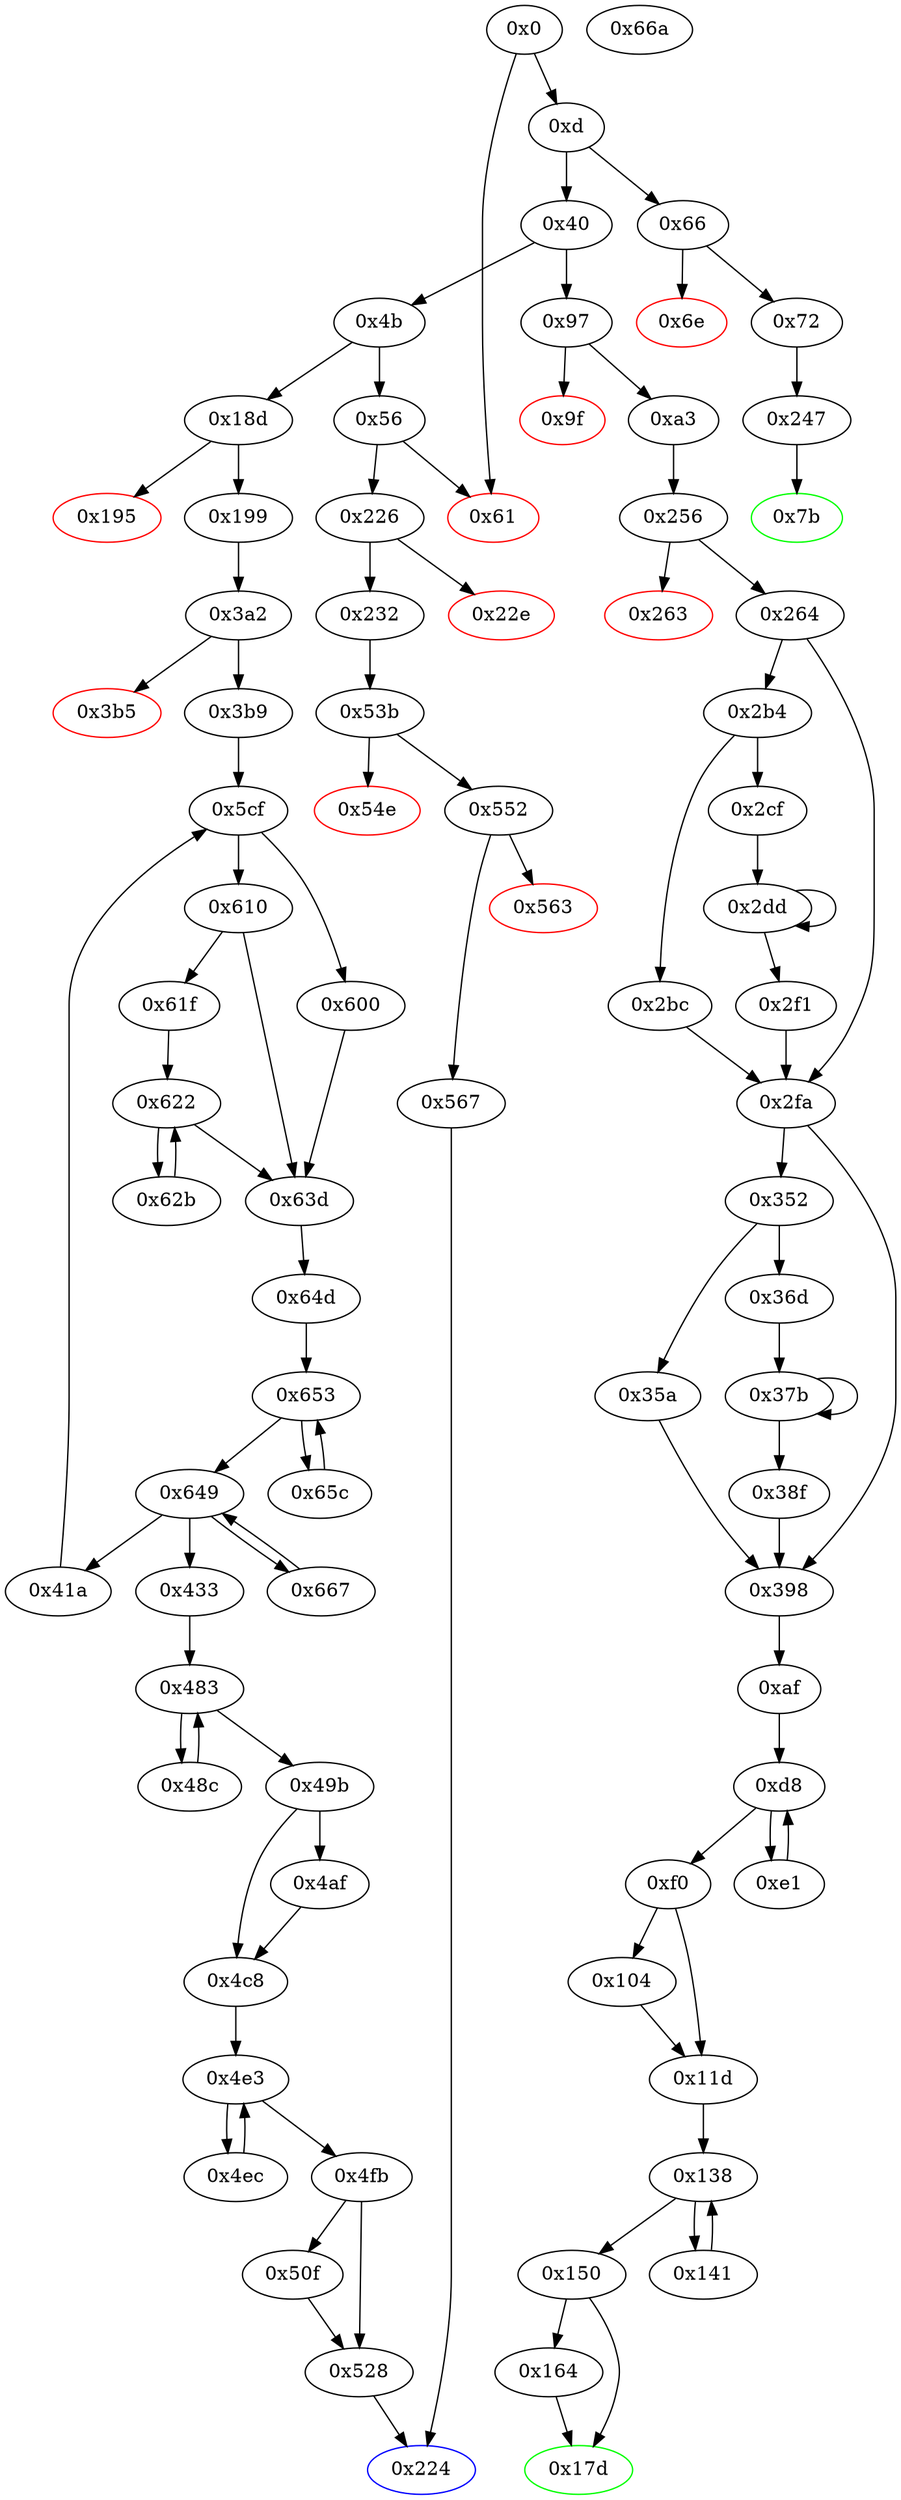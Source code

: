 digraph "" {
"0x2f1" [fillcolor=white, id="0x2f1", style=filled, tooltip="Block 0x2f1\n[0x2f1:0x2f9]\n---\nPredecessors: [0x2dd]\nSuccessors: [0x2fa]\n---\n0x2f1 DUP3\n0x2f2 SWAP1\n0x2f3 SUB\n0x2f4 PUSH1 0x1f\n0x2f6 AND\n0x2f7 DUP3\n0x2f8 ADD\n0x2f9 SWAP2\n---\n0x2f3: V241 = SUB V238 V229\n0x2f4: V242 = 0x1f\n0x2f6: V243 = AND 0x1f V241\n0x2f8: V244 = ADD V229 V243\n---\nEntry stack: [V11, 0xaf, V196, V199, V196, V209, V229, V236, V238]\nStack pops: 3\nStack additions: [V244, S1, S2]\nExit stack: [V11, 0xaf, V196, V199, V196, V209, V244, V236, V229]\n\nDef sites:\nV11: {0xd.0x34}\n0xaf: {0xa3.0xa5}\nV196: {0x264.0x275}\nV199: {0x264.0x27b}\nV196: {0x264.0x275}\nV209: {0x264.0x28f}\nV229: {0x2cf.0x2d1}\nV236: {0x2dd.0x2e5}\nV238: {0x2dd.0x2e9}\n"];
"0x4e3" [fillcolor=white, id="0x4e3", style=filled, tooltip="Block 0x4e3\n[0x4e3:0x4eb]\n---\nPredecessors: [0x4c8, 0x4ec]\nSuccessors: [0x4ec, 0x4fb]\n---\n0x4e3 JUMPDEST\n0x4e4 DUP4\n0x4e5 DUP2\n0x4e6 LT\n0x4e7 ISZERO\n0x4e8 PUSH2 0x4fb\n0x4eb JUMPI\n---\n0x4e3: JUMPDEST \n0x4e6: V397 = LT S0 V392\n0x4e7: V398 = ISZERO V397\n0x4e8: V399 = 0x4fb\n0x4eb: JUMPI 0x4fb V398\n---\nEntry stack: [V11, 0x224, V132, S16, S15, S14, S13, 0x39b67bf39e62769000608994f9ba290854d94267733f3891e10fee1efec48d1b, S11, S10, V351, V351, V353, V394, V395, V392, V392, V394, V395, S0]\nStack pops: 4\nStack additions: [S3, S2, S1, S0]\nExit stack: [V11, 0x224, V132, S16, S15, S14, S13, 0x39b67bf39e62769000608994f9ba290854d94267733f3891e10fee1efec48d1b, S11, S10, V351, V351, V353, V394, V395, V392, V392, V394, V395, S0]\n\nDef sites:\nV11: {0xd.0x34}\n0x224: {0x199.0x1bc}\nV132: {0x199.0x19e}\nS16: {0x199.0x1db, 0xd.0x34}\nS15: {0x199.0x1bc, 0x3b9.0x3d5}\nS14: {0x199.0x19e, 0x3b9.0x3bd}\nS13: {0x199.0x1db, 0x3b9.0x40c}\n0x39b67bf39e62769000608994f9ba290854d94267733f3891e10fee1efec48d1b: {0x433.0x438}\nS11: {0x199.0x19e, 0x3b9.0x3bd}\nS10: {0x199.0x1db, 0x3b9.0x40c}\nV351: {0x433.0x45d}\nV351: {0x433.0x45d}\nV353: {0x433.0x462}\nV394: {0x4c8.0x4d9}\nV395: {0x4c8.0x4dc}\nV392: {0x4c8.0x4d4}\nV392: {0x4c8.0x4d4}\nV394: {0x4c8.0x4d9}\nV395: {0x4c8.0x4dc}\nS0: {0x4c8.0x4e1, 0x4ec.0x4f6}\n"];
"0x36d" [fillcolor=white, id="0x36d", style=filled, tooltip="Block 0x36d\n[0x36d:0x37a]\n---\nPredecessors: [0x352]\nSuccessors: [0x37b]\n---\n0x36d JUMPDEST\n0x36e DUP3\n0x36f ADD\n0x370 SWAP2\n0x371 SWAP1\n0x372 PUSH1 0x0\n0x374 MSTORE\n0x375 PUSH1 0x20\n0x377 PUSH1 0x0\n0x379 SHA3\n0x37a SWAP1\n---\n0x36d: JUMPDEST \n0x36f: V294 = ADD V270 V281\n0x372: V295 = 0x0\n0x374: M[0x0] = V246\n0x375: V296 = 0x20\n0x377: V297 = 0x0\n0x379: V298 = SHA3 0x0 0x20\n---\nEntry stack: [V11, 0xaf, V199, V196, V266, V246, V257, V270, V246, V281]\nStack pops: 3\nStack additions: [V294, V298, S2]\nExit stack: [V11, 0xaf, V199, V196, V266, V246, V257, V294, V298, V270]\n\nDef sites:\nV11: {0xd.0x34}\n0xaf: {0xa3.0xa5}\nV199: {0x264.0x27b}\nV196: {0x264.0x275}\nV266: {0x2fa.0x327}\nV246: {0x2fa.0x304}\nV257: {0x2fa.0x317}\nV270: {0x2fa.0x337}\nV246: {0x2fa.0x304}\nV281: {0x2fa.0x34b}\n"];
"0x41a" [fillcolor=white, id="0x41a", style=filled, tooltip="Block 0x41a\n[0x41a:0x432]\n---\nPredecessors: [0x649]\nSuccessors: [0x5cf]\n---\n0x41a JUMPDEST\n0x41b POP\n0x41c PUSH1 0x20\n0x41e DUP3\n0x41f DUP2\n0x420 ADD\n0x421 MLOAD\n0x422 DUP1\n0x423 MLOAD\n0x424 PUSH2 0x433\n0x427 SWAP3\n0x428 PUSH1 0x1\n0x42a DUP6\n0x42b ADD\n0x42c SWAP3\n0x42d ADD\n0x42e SWAP1\n0x42f PUSH2 0x5cf\n0x432 JUMP\n---\n0x41a: JUMPDEST \n0x41c: V340 = 0x20\n0x420: V341 = ADD 0x20 S2\n0x421: V342 = M[V341]\n0x423: V343 = M[V342]\n0x424: V344 = 0x433\n0x428: V345 = 0x1\n0x42b: V346 = ADD S1 0x1\n0x42d: V347 = ADD V342 0x20\n0x42f: V348 = 0x5cf\n0x432: JUMP 0x5cf\n---\nEntry stack: [V11, 0x224, V132, S7, S6, S5, S4, S3, S2, S1, S0]\nStack pops: 3\nStack additions: [S2, S1, 0x433, V346, V347, V343]\nExit stack: [V11, 0x224, V132, S7, S6, S5, S4, S3, S2, S1, 0x433, V346, V347, V343]\n\nDef sites:\nV11: {0xd.0x34}\n0x224: {0x199.0x1bc}\nV132: {0x199.0x19e}\nS7: {0x199.0x1db, 0xd.0x34}\nS6: {0x199.0x1bc, 0x3b9.0x3d5}\nS5: {0x199.0x19e, 0x3b9.0x3bd}\nS4: {0x199.0x1db, 0x3b9.0x40c}\nS3: {0x3b9.0x3d5, 0x41a.0x424, 0x3b9.0x40e}\nS2: {0x3b9.0x3bd, 0x41a.0x42b, 0x3b9.0x40c}\nS1: {0x3b9.0x40c, 0x63d_0x610.0x63f, 0x63d_0x622.0x63f, 0x63d_0x600.0x63f}\nS0: {0x3b9.0x40c, 0x41a.0x42b, 0x5cf.0x5f6}\n"];
"0x4ec" [fillcolor=white, id="0x4ec", style=filled, tooltip="Block 0x4ec\n[0x4ec:0x4fa]\n---\nPredecessors: [0x4e3]\nSuccessors: [0x4e3]\n---\n0x4ec DUP2\n0x4ed DUP2\n0x4ee ADD\n0x4ef MLOAD\n0x4f0 DUP4\n0x4f1 DUP3\n0x4f2 ADD\n0x4f3 MSTORE\n0x4f4 PUSH1 0x20\n0x4f6 ADD\n0x4f7 PUSH2 0x4e3\n0x4fa JUMP\n---\n0x4ee: V400 = ADD S0 V395\n0x4ef: V401 = M[V400]\n0x4f2: V402 = ADD S0 V394\n0x4f3: M[V402] = V401\n0x4f4: V403 = 0x20\n0x4f6: V404 = ADD 0x20 S0\n0x4f7: V405 = 0x4e3\n0x4fa: JUMP 0x4e3\n---\nEntry stack: [V11, 0x224, V132, S16, S15, S14, S13, 0x39b67bf39e62769000608994f9ba290854d94267733f3891e10fee1efec48d1b, S11, S10, V351, V351, V353, V394, V395, V392, V392, V394, V395, S0]\nStack pops: 3\nStack additions: [S2, S1, V404]\nExit stack: [V11, 0x224, V132, S16, S15, S14, S13, 0x39b67bf39e62769000608994f9ba290854d94267733f3891e10fee1efec48d1b, S11, S10, V351, V351, V353, V394, V395, V392, V392, V394, V395, V404]\n\nDef sites:\nV11: {0xd.0x34}\n0x224: {0x199.0x1bc}\nV132: {0x199.0x19e}\nS16: {0x199.0x1db, 0xd.0x34}\nS15: {0x199.0x1bc, 0x3b9.0x3d5}\nS14: {0x199.0x19e, 0x3b9.0x3bd}\nS13: {0x199.0x1db, 0x3b9.0x40c}\n0x39b67bf39e62769000608994f9ba290854d94267733f3891e10fee1efec48d1b: {0x433.0x438}\nS11: {0x199.0x19e, 0x3b9.0x3bd}\nS10: {0x199.0x1db, 0x3b9.0x40c}\nV351: {0x433.0x45d}\nV351: {0x433.0x45d}\nV353: {0x433.0x462}\nV394: {0x4c8.0x4d9}\nV395: {0x4c8.0x4dc}\nV392: {0x4c8.0x4d4}\nV392: {0x4c8.0x4d4}\nV394: {0x4c8.0x4d9}\nV395: {0x4c8.0x4dc}\nS0: {0x4c8.0x4e1, 0x4ec.0x4f6}\n"];
"0x256" [fillcolor=white, id="0x256", style=filled, tooltip="Block 0x256\n[0x256:0x262]\n---\nPredecessors: [0xa3]\nSuccessors: [0x263, 0x264]\n---\n0x256 JUMPDEST\n0x257 PUSH1 0x1\n0x259 DUP1\n0x25a SLOAD\n0x25b DUP3\n0x25c SWAP1\n0x25d DUP2\n0x25e LT\n0x25f PUSH2 0x264\n0x262 JUMPI\n---\n0x256: JUMPDEST \n0x257: V187 = 0x1\n0x25a: V188 = S[0x1]\n0x25e: V189 = LT V49 V188\n0x25f: V190 = 0x264\n0x262: JUMPI 0x264 V189\n---\nEntry stack: [V11, 0xaf, V49]\nStack pops: 1\nStack additions: [S0, 0x1, S0]\nExit stack: [V11, 0xaf, V49, 0x1, V49]\n\nDef sites:\nV11: {0xd.0x34}\n0xaf: {0xa3.0xa5}\nV49: {0xa3.0xaa}\n"];
"0x49b" [fillcolor=white, id="0x49b", style=filled, tooltip="Block 0x49b\n[0x49b:0x4ae]\n---\nPredecessors: [0x483]\nSuccessors: [0x4af, 0x4c8]\n---\n0x49b JUMPDEST\n0x49c POP\n0x49d POP\n0x49e POP\n0x49f POP\n0x4a0 SWAP1\n0x4a1 POP\n0x4a2 SWAP1\n0x4a3 DUP2\n0x4a4 ADD\n0x4a5 SWAP1\n0x4a6 PUSH1 0x1f\n0x4a8 AND\n0x4a9 DUP1\n0x4aa ISZERO\n0x4ab PUSH2 0x4c8\n0x4ae JUMPI\n---\n0x49b: JUMPDEST \n0x4a4: V373 = ADD V360 V359\n0x4a6: V374 = 0x1f\n0x4a8: V375 = AND 0x1f V360\n0x4aa: V376 = ISZERO V375\n0x4ab: V377 = 0x4c8\n0x4ae: JUMPI 0x4c8 V376\n---\nEntry stack: [V11, 0x224, V132, S16, S15, S14, S13, 0x39b67bf39e62769000608994f9ba290854d94267733f3891e10fee1efec48d1b, S11, S10, V351, V351, V353, V359, V362, V360, V360, V359, V362, S0]\nStack pops: 7\nStack additions: [V373, V375]\nExit stack: [V11, 0x224, V132, S16, S15, S14, S13, 0x39b67bf39e62769000608994f9ba290854d94267733f3891e10fee1efec48d1b, S11, S10, V351, V351, V353, V373, V375]\n\nDef sites:\nV11: {0xd.0x34}\n0x224: {0x199.0x1bc}\nV132: {0x199.0x19e}\nS16: {0x199.0x1db, 0xd.0x34}\nS15: {0x199.0x1bc, 0x3b9.0x3d5}\nS14: {0x199.0x19e, 0x3b9.0x3bd}\nS13: {0x199.0x1db, 0x3b9.0x40c}\n0x39b67bf39e62769000608994f9ba290854d94267733f3891e10fee1efec48d1b: {0x433.0x438}\nS11: {0x199.0x19e, 0x3b9.0x3bd}\nS10: {0x199.0x1db, 0x3b9.0x40c}\nV351: {0x433.0x45d}\nV351: {0x433.0x45d}\nV353: {0x433.0x462}\nV359: {0x433.0x474}\nV362: {0x433.0x47c}\nV360: {0x433.0x478}\nV360: {0x433.0x478}\nV359: {0x433.0x474}\nV362: {0x433.0x47c}\nS0: {0x433.0x481, 0x48c.0x496}\n"];
"0x264" [fillcolor=white, id="0x264", style=filled, tooltip="Block 0x264\n[0x264:0x2b3]\n---\nPredecessors: [0x256]\nSuccessors: [0x2b4, 0x2fa]\n---\n0x264 JUMPDEST\n0x265 PUSH1 0x0\n0x267 SWAP2\n0x268 DUP3\n0x269 MSTORE\n0x26a PUSH1 0x20\n0x26c SWAP2\n0x26d DUP3\n0x26e SWAP1\n0x26f SHA3\n0x270 PUSH1 0x2\n0x272 SWAP2\n0x273 DUP3\n0x274 MUL\n0x275 ADD\n0x276 DUP1\n0x277 SLOAD\n0x278 PUSH1 0x40\n0x27a DUP1\n0x27b MLOAD\n0x27c PUSH1 0x1\n0x27e DUP4\n0x27f AND\n0x280 ISZERO\n0x281 PUSH2 0x100\n0x284 MUL\n0x285 PUSH1 0x0\n0x287 NOT\n0x288 ADD\n0x289 SWAP1\n0x28a SWAP3\n0x28b AND\n0x28c SWAP4\n0x28d SWAP1\n0x28e SWAP4\n0x28f DIV\n0x290 PUSH1 0x1f\n0x292 DUP2\n0x293 ADD\n0x294 DUP6\n0x295 SWAP1\n0x296 DIV\n0x297 DUP6\n0x298 MUL\n0x299 DUP3\n0x29a ADD\n0x29b DUP6\n0x29c ADD\n0x29d SWAP1\n0x29e SWAP4\n0x29f MSTORE\n0x2a0 DUP3\n0x2a1 DUP2\n0x2a2 MSTORE\n0x2a3 SWAP1\n0x2a4 SWAP4\n0x2a5 POP\n0x2a6 SWAP2\n0x2a7 DUP4\n0x2a8 SWAP2\n0x2a9 SWAP1\n0x2aa DUP4\n0x2ab ADD\n0x2ac DUP3\n0x2ad DUP3\n0x2ae DUP1\n0x2af ISZERO\n0x2b0 PUSH2 0x2fa\n0x2b3 JUMPI\n---\n0x264: JUMPDEST \n0x265: V191 = 0x0\n0x269: M[0x0] = 0x1\n0x26a: V192 = 0x20\n0x26f: V193 = SHA3 0x0 0x20\n0x270: V194 = 0x2\n0x274: V195 = MUL 0x2 V49\n0x275: V196 = ADD V195 V193\n0x277: V197 = S[V196]\n0x278: V198 = 0x40\n0x27b: V199 = M[0x40]\n0x27c: V200 = 0x1\n0x27f: V201 = AND V197 0x1\n0x280: V202 = ISZERO V201\n0x281: V203 = 0x100\n0x284: V204 = MUL 0x100 V202\n0x285: V205 = 0x0\n0x287: V206 = NOT 0x0\n0x288: V207 = ADD 0xffffffffffffffffffffffffffffffffffffffffffffffffffffffffffffffff V204\n0x28b: V208 = AND V197 V207\n0x28f: V209 = DIV V208 0x2\n0x290: V210 = 0x1f\n0x293: V211 = ADD V209 0x1f\n0x296: V212 = DIV V211 0x20\n0x298: V213 = MUL 0x20 V212\n0x29a: V214 = ADD V199 V213\n0x29c: V215 = ADD 0x20 V214\n0x29f: M[0x40] = V215\n0x2a2: M[V199] = V209\n0x2ab: V216 = ADD V199 0x20\n0x2af: V217 = ISZERO V209\n0x2b0: V218 = 0x2fa\n0x2b3: JUMPI 0x2fa V217\n---\nEntry stack: [V11, 0xaf, V49, 0x1, V49]\nStack pops: 3\nStack additions: [V196, V199, V196, V209, V216, V196, V209]\nExit stack: [V11, 0xaf, V196, V199, V196, V209, V216, V196, V209]\n\nDef sites:\nV11: {0xd.0x34}\n0xaf: {0xa3.0xa5}\nV49: {0xa3.0xaa}\n0x1: {0x256.0x257}\nV49: {0xa3.0xaa}\n"];
"0x97" [fillcolor=white, id="0x97", style=filled, tooltip="Block 0x97\n[0x97:0x9e]\n---\nPredecessors: [0x40]\nSuccessors: [0x9f, 0xa3]\n---\n0x97 JUMPDEST\n0x98 CALLVALUE\n0x99 DUP1\n0x9a ISZERO\n0x9b PUSH2 0xa3\n0x9e JUMPI\n---\n0x97: JUMPDEST \n0x98: V43 = CALLVALUE\n0x9a: V44 = ISZERO V43\n0x9b: V45 = 0xa3\n0x9e: JUMPI 0xa3 V44\n---\nEntry stack: [V11]\nStack pops: 0\nStack additions: [V43]\nExit stack: [V11, V43]\n\nDef sites:\nV11: {0xd.0x34}\n"];
"0x224" [color=blue, fillcolor=white, id="0x224", style=filled, tooltip="Block 0x224\n[0x224:0x225]\n---\nPredecessors: [0x528, 0x567]\nSuccessors: []\n---\n0x224 JUMPDEST\n0x225 STOP\n---\n0x224: JUMPDEST \n0x225: STOP \n---\nEntry stack: [V11, 0x224, V132, S0]\nStack pops: 0\nStack additions: []\nExit stack: [V11, 0x224, V132, S0]\n\nDef sites:\nV11: {0xd.0x34}\n0x224: {0x199.0x1bc}\nV132: {0x199.0x19e}\nS0: {0x199.0x1db, 0xd.0x34}\n"];
"0x433" [fillcolor=white, id="0x433", style=filled, tooltip="Block 0x433\n[0x433:0x482]\n---\nPredecessors: [0x649]\nSuccessors: [0x483]\n---\n0x433 JUMPDEST\n0x434 POP\n0x435 POP\n0x436 POP\n0x437 POP\n0x438 PUSH32 0x39b67bf39e62769000608994f9ba290854d94267733f3891e10fee1efec48d1b\n0x459 DUP3\n0x45a DUP3\n0x45b PUSH1 0x40\n0x45d MLOAD\n0x45e DUP1\n0x45f DUP1\n0x460 PUSH1 0x20\n0x462 ADD\n0x463 DUP1\n0x464 PUSH1 0x20\n0x466 ADD\n0x467 DUP4\n0x468 DUP2\n0x469 SUB\n0x46a DUP4\n0x46b MSTORE\n0x46c DUP6\n0x46d DUP2\n0x46e DUP2\n0x46f MLOAD\n0x470 DUP2\n0x471 MSTORE\n0x472 PUSH1 0x20\n0x474 ADD\n0x475 SWAP2\n0x476 POP\n0x477 DUP1\n0x478 MLOAD\n0x479 SWAP1\n0x47a PUSH1 0x20\n0x47c ADD\n0x47d SWAP1\n0x47e DUP1\n0x47f DUP4\n0x480 DUP4\n0x481 PUSH1 0x0\n---\n0x433: JUMPDEST \n0x438: V349 = 0x39b67bf39e62769000608994f9ba290854d94267733f3891e10fee1efec48d1b\n0x45b: V350 = 0x40\n0x45d: V351 = M[0x40]\n0x460: V352 = 0x20\n0x462: V353 = ADD 0x20 V351\n0x464: V354 = 0x20\n0x466: V355 = ADD 0x20 V353\n0x469: V356 = SUB V355 V351\n0x46b: M[V351] = V356\n0x46f: V357 = M[S5]\n0x471: M[V355] = V357\n0x472: V358 = 0x20\n0x474: V359 = ADD 0x20 V355\n0x478: V360 = M[S5]\n0x47a: V361 = 0x20\n0x47c: V362 = ADD 0x20 S5\n0x481: V363 = 0x0\n---\nEntry stack: [V11, 0x224, V132, S7, S6, S5, S4, S3, S2, S1, S0]\nStack pops: 6\nStack additions: [S5, S4, 0x39b67bf39e62769000608994f9ba290854d94267733f3891e10fee1efec48d1b, S5, S4, V351, V351, V353, V359, V362, V360, V360, V359, V362, 0x0]\nExit stack: [V11, 0x224, V132, S7, S6, S5, S4, 0x39b67bf39e62769000608994f9ba290854d94267733f3891e10fee1efec48d1b, S5, S4, V351, V351, V353, V359, V362, V360, V360, V359, V362, 0x0]\n\nDef sites:\nV11: {0xd.0x34}\n0x224: {0x199.0x1bc}\nV132: {0x199.0x19e}\nS7: {0x199.0x1db, 0xd.0x34}\nS6: {0x199.0x1bc, 0x3b9.0x3d5}\nS5: {0x199.0x19e, 0x3b9.0x3bd}\nS4: {0x199.0x1db, 0x3b9.0x40c}\nS3: {0x3b9.0x3d5, 0x41a.0x424, 0x3b9.0x40e}\nS2: {0x3b9.0x3bd, 0x41a.0x42b, 0x3b9.0x40c}\nS1: {0x3b9.0x40c, 0x63d_0x610.0x63f, 0x63d_0x622.0x63f, 0x63d_0x600.0x63f}\nS0: {0x3b9.0x40c, 0x41a.0x42b, 0x5cf.0x5f6}\n"];
"0x2dd" [fillcolor=white, id="0x2dd", style=filled, tooltip="Block 0x2dd\n[0x2dd:0x2f0]\n---\nPredecessors: [0x2cf, 0x2dd]\nSuccessors: [0x2dd, 0x2f1]\n---\n0x2dd JUMPDEST\n0x2de DUP2\n0x2df SLOAD\n0x2e0 DUP2\n0x2e1 MSTORE\n0x2e2 SWAP1\n0x2e3 PUSH1 0x1\n0x2e5 ADD\n0x2e6 SWAP1\n0x2e7 PUSH1 0x20\n0x2e9 ADD\n0x2ea DUP1\n0x2eb DUP4\n0x2ec GT\n0x2ed PUSH2 0x2dd\n0x2f0 JUMPI\n---\n0x2dd: JUMPDEST \n0x2df: V234 = S[S1]\n0x2e1: M[S0] = V234\n0x2e3: V235 = 0x1\n0x2e5: V236 = ADD 0x1 S1\n0x2e7: V237 = 0x20\n0x2e9: V238 = ADD 0x20 S0\n0x2ec: V239 = GT V229 V238\n0x2ed: V240 = 0x2dd\n0x2f0: JUMPI 0x2dd V239\n---\nEntry stack: [V11, 0xaf, V196, V199, V196, V209, V229, S1, S0]\nStack pops: 3\nStack additions: [S2, V236, V238]\nExit stack: [V11, 0xaf, V196, V199, V196, V209, V229, V236, V238]\n\nDef sites:\nV11: {0xd.0x34}\n0xaf: {0xa3.0xa5}\nV196: {0x264.0x275}\nV199: {0x264.0x27b}\nV196: {0x264.0x275}\nV209: {0x264.0x28f}\nV229: {0x2cf.0x2d1}\nS1: {0x2dd.0x2e5, 0x2cf.0x2db}\nS0: {0x2dd.0x2e9, 0x264.0x2ab}\n"];
"0x64d" [fillcolor=white, id="0x64d", style=filled, tooltip="Block 0x64d\n[0x64d:0x652]\n---\nPredecessors: [0x63d]\nSuccessors: [0x653]\n---\n0x64d JUMPDEST\n0x64e PUSH2 0x667\n0x651 SWAP2\n0x652 SWAP1\n---\n0x64d: JUMPDEST \n0x64e: V519 = 0x667\n---\nEntry stack: [V11, 0x224, V132, S11, S10, S9, S8, S7, S6, S5, {0x41a, 0x433}, S3, 0x649, V491, S0]\nStack pops: 2\nStack additions: [0x667, S1, S0]\nExit stack: [V11, 0x224, V132, S11, S10, S9, S8, S7, S6, S5, {0x41a, 0x433}, S3, 0x649, 0x667, V491, S0]\n\nDef sites:\nV11: {0xd.0x34}\n0x224: {0x199.0x1bc}\nV132: {0x199.0x19e}\nS11: {0x199.0x1db, 0xd.0x34}\nS10: {0x199.0x1bc, 0x3b9.0x3d5}\nS9: {0x199.0x19e, 0x3b9.0x3bd}\nS8: {0x199.0x1db, 0x3b9.0x40c}\nS7: {0x3b9.0x3d5, 0x41a.0x424, 0x3b9.0x40e}\nS6: {0x3b9.0x3bd, 0x41a.0x42b, 0x3b9.0x40c}\nS5: {0x3b9.0x40c, 0x63d_0x610.0x63f, 0x63d_0x600.0x63f, 0x63d_0x622.0x63f}\n{0x41a, 0x433}: {0x3b9.0x40e, 0x41a.0x424}\nS3: {0x3b9.0x40c, 0x41a.0x42b}\n0x649: {0x63d.0x63f}\nV491: {0x5cf.0x5f6}\nS0: {0x62b.0x637, 0x5cf.0x5ec}\n"];
"0x61f" [fillcolor=white, id="0x61f", style=filled, tooltip="Block 0x61f\n[0x61f:0x621]\n---\nPredecessors: [0x610]\nSuccessors: [0x622]\n---\n0x61f SWAP2\n0x620 DUP3\n0x621 ADD\n---\n0x621: V507 = ADD S0 S2\n---\nEntry stack: [V11, 0x224, V132, S12, S11, S10, S9, S8, S7, S6, {0x41a, 0x433}, S4, V491, S2, V486, S0]\nStack pops: 3\nStack additions: [S0, S1, V507]\nExit stack: [V11, 0x224, V132, S12, S11, S10, S9, S8, S7, S6, {0x41a, 0x433}, S4, V491, S0, V486, V507]\n\nDef sites:\nV11: {0xd.0x34}\n0x224: {0x199.0x1bc}\nV132: {0x199.0x19e}\nS12: {0x199.0x1db, 0xd.0x34}\nS11: {0x199.0x1bc, 0x3b9.0x3d5}\nS10: {0x199.0x19e, 0x3b9.0x3bd}\nS9: {0x199.0x1db, 0x3b9.0x40c}\nS8: {0x3b9.0x3d5, 0x41a.0x424, 0x3b9.0x40e}\nS7: {0x3b9.0x3bd, 0x41a.0x42b, 0x3b9.0x40c}\nS6: {0x3b9.0x40c, 0x63d_0x610.0x63f, 0x63d_0x600.0x63f, 0x63d_0x622.0x63f}\n{0x41a, 0x433}: {0x3b9.0x40e, 0x41a.0x424}\nS4: {0x3b9.0x40c, 0x41a.0x42b}\nV491: {0x5cf.0x5f6}\nS2: {0x3b9.0x3e2, 0x41a.0x423}\nV486: {0x5cf.0x5ec}\nS0: {0x3b9.0x414, 0x41a.0x42d}\n"];
"0x352" [fillcolor=white, id="0x352", style=filled, tooltip="Block 0x352\n[0x352:0x359]\n---\nPredecessors: [0x2fa]\nSuccessors: [0x35a, 0x36d]\n---\n0x352 DUP1\n0x353 PUSH1 0x1f\n0x355 LT\n0x356 PUSH2 0x36d\n0x359 JUMPI\n---\n0x353: V284 = 0x1f\n0x355: V285 = LT 0x1f V281\n0x356: V286 = 0x36d\n0x359: JUMPI 0x36d V285\n---\nEntry stack: [V11, 0xaf, V199, V196, V266, V246, V257, V270, V246, V281]\nStack pops: 1\nStack additions: [S0]\nExit stack: [V11, 0xaf, V199, V196, V266, V246, V257, V270, V246, V281]\n\nDef sites:\nV11: {0xd.0x34}\n0xaf: {0xa3.0xa5}\nV199: {0x264.0x27b}\nV196: {0x264.0x275}\nV266: {0x2fa.0x327}\nV246: {0x2fa.0x304}\nV257: {0x2fa.0x317}\nV270: {0x2fa.0x337}\nV246: {0x2fa.0x304}\nV281: {0x2fa.0x34b}\n"];
"0x17d" [color=green, fillcolor=white, id="0x17d", style=filled, tooltip="Block 0x17d\n[0x17d:0x18c]\n---\nPredecessors: [0x150, 0x164]\nSuccessors: []\n---\n0x17d JUMPDEST\n0x17e POP\n0x17f SWAP5\n0x180 POP\n0x181 POP\n0x182 POP\n0x183 POP\n0x184 POP\n0x185 PUSH1 0x40\n0x187 MLOAD\n0x188 DUP1\n0x189 SWAP2\n0x18a SUB\n0x18b SWAP1\n0x18c RETURN\n---\n0x17d: JUMPDEST \n0x185: V124 = 0x40\n0x187: V125 = M[0x40]\n0x18a: V126 = SUB S1 V125\n0x18c: RETURN V125 V126\n---\nEntry stack: [V11, 0xaf, V199, V266, V52, V52, V54, S1, V109]\nStack pops: 7\nStack additions: []\nExit stack: [V11, 0xaf]\n\nDef sites:\nV11: {0xd.0x34}\n0xaf: {0xa3.0xa5}\nV199: {0x264.0x27b}\nV266: {0x2fa.0x327}\nV52: {0xaf.0xb2}\nV52: {0xaf.0xb2}\nV54: {0xaf.0xb7}\nS1: {0x150.0x159, 0x164.0x17a}\nV109: {0x150.0x15d}\n"];
"0x528" [fillcolor=white, id="0x528", style=filled, tooltip="Block 0x528\n[0x528:0x53a]\n---\nPredecessors: [0x4fb, 0x50f]\nSuccessors: [0x224]\n---\n0x528 JUMPDEST\n0x529 POP\n0x52a SWAP5\n0x52b POP\n0x52c POP\n0x52d POP\n0x52e POP\n0x52f POP\n0x530 PUSH1 0x40\n0x532 MLOAD\n0x533 DUP1\n0x534 SWAP2\n0x535 SUB\n0x536 SWAP1\n0x537 LOG1\n0x538 POP\n0x539 POP\n0x53a JUMP\n---\n0x528: JUMPDEST \n0x530: V423 = 0x40\n0x532: V424 = M[0x40]\n0x535: V425 = SUB S1 V424\n0x537: LOG V424 V425 0x39b67bf39e62769000608994f9ba290854d94267733f3891e10fee1efec48d1b\n0x53a: JUMP S10\n---\nEntry stack: [V11, 0x224, V132, S11, S10, S9, S8, 0x39b67bf39e62769000608994f9ba290854d94267733f3891e10fee1efec48d1b, S6, S5, V351, V351, V353, S1, V408]\nStack pops: 11\nStack additions: []\nExit stack: [V11, 0x224, V132, S11]\n\nDef sites:\nV11: {0xd.0x34}\n0x224: {0x199.0x1bc}\nV132: {0x199.0x19e}\nS11: {0x199.0x1db, 0xd.0x34}\nS10: {0x199.0x1bc, 0x3b9.0x3d5}\nS9: {0x199.0x19e, 0x3b9.0x3bd}\nS8: {0x199.0x1db, 0x3b9.0x40c}\n0x39b67bf39e62769000608994f9ba290854d94267733f3891e10fee1efec48d1b: {0x433.0x438}\nS6: {0x199.0x19e, 0x3b9.0x3bd}\nS5: {0x199.0x1db, 0x3b9.0x40c}\nV351: {0x433.0x45d}\nV351: {0x433.0x45d}\nV353: {0x433.0x462}\nS1: {0x4fb.0x504, 0x50f.0x525}\nV408: {0x4fb.0x508}\n"];
"0x2b4" [fillcolor=white, id="0x2b4", style=filled, tooltip="Block 0x2b4\n[0x2b4:0x2bb]\n---\nPredecessors: [0x264]\nSuccessors: [0x2bc, 0x2cf]\n---\n0x2b4 DUP1\n0x2b5 PUSH1 0x1f\n0x2b7 LT\n0x2b8 PUSH2 0x2cf\n0x2bb JUMPI\n---\n0x2b5: V219 = 0x1f\n0x2b7: V220 = LT 0x1f V209\n0x2b8: V221 = 0x2cf\n0x2bb: JUMPI 0x2cf V220\n---\nEntry stack: [V11, 0xaf, V196, V199, V196, V209, V216, V196, V209]\nStack pops: 1\nStack additions: [S0]\nExit stack: [V11, 0xaf, V196, V199, V196, V209, V216, V196, V209]\n\nDef sites:\nV11: {0xd.0x34}\n0xaf: {0xa3.0xa5}\nV196: {0x264.0x275}\nV199: {0x264.0x27b}\nV196: {0x264.0x275}\nV209: {0x264.0x28f}\nV216: {0x264.0x2ab}\nV196: {0x264.0x275}\nV209: {0x264.0x28f}\n"];
"0x104" [fillcolor=white, id="0x104", style=filled, tooltip="Block 0x104\n[0x104:0x11c]\n---\nPredecessors: [0xf0]\nSuccessors: [0x11d]\n---\n0x104 DUP1\n0x105 DUP3\n0x106 SUB\n0x107 DUP1\n0x108 MLOAD\n0x109 PUSH1 0x1\n0x10b DUP4\n0x10c PUSH1 0x20\n0x10e SUB\n0x10f PUSH2 0x100\n0x112 EXP\n0x113 SUB\n0x114 NOT\n0x115 AND\n0x116 DUP2\n0x117 MSTORE\n0x118 PUSH1 0x20\n0x11a ADD\n0x11b SWAP2\n0x11c POP\n---\n0x106: V79 = SUB V74 V76\n0x108: V80 = M[V79]\n0x109: V81 = 0x1\n0x10c: V82 = 0x20\n0x10e: V83 = SUB 0x20 V76\n0x10f: V84 = 0x100\n0x112: V85 = EXP 0x100 V83\n0x113: V86 = SUB V85 0x1\n0x114: V87 = NOT V86\n0x115: V88 = AND V87 V80\n0x117: M[V79] = V88\n0x118: V89 = 0x20\n0x11a: V90 = ADD 0x20 V79\n---\nEntry stack: [V11, 0xaf, V199, V266, V52, V52, V54, V74, V76]\nStack pops: 2\nStack additions: [V90, S0]\nExit stack: [V11, 0xaf, V199, V266, V52, V52, V54, V90, V76]\n\nDef sites:\nV11: {0xd.0x34}\n0xaf: {0xa3.0xa5}\nV199: {0x264.0x27b}\nV266: {0x2fa.0x327}\nV52: {0xaf.0xb2}\nV52: {0xaf.0xb2}\nV54: {0xaf.0xb7}\nV74: {0xf0.0xf9}\nV76: {0xf0.0xfd}\n"];
"0x4b" [fillcolor=white, id="0x4b", style=filled, tooltip="Block 0x4b\n[0x4b:0x55]\n---\nPredecessors: [0x40]\nSuccessors: [0x56, 0x18d]\n---\n0x4b DUP1\n0x4c PUSH4 0xebdf86ca\n0x51 EQ\n0x52 PUSH2 0x18d\n0x55 JUMPI\n---\n0x4c: V18 = 0xebdf86ca\n0x51: V19 = EQ 0xebdf86ca V11\n0x52: V20 = 0x18d\n0x55: JUMPI 0x18d V19\n---\nEntry stack: [V11]\nStack pops: 1\nStack additions: [S0]\nExit stack: [V11]\n\nDef sites:\nV11: {0xd.0x34}\n"];
"0x63d" [fillcolor=white, id="0x63d", style=filled, tooltip="Block 0x63d\n[0x63d:0x648]\n---\nPredecessors: [0x600, 0x610, 0x622]\nSuccessors: [0x64d]\n---\n0x63d JUMPDEST\n0x63e POP\n0x63f PUSH2 0x649\n0x642 SWAP3\n0x643 SWAP2\n0x644 POP\n0x645 PUSH2 0x64d\n0x648 JUMP\n---\n0x63d: JUMPDEST \n0x63f: V517 = 0x649\n0x645: V518 = 0x64d\n0x648: JUMP 0x64d\n---\nEntry stack: [V11, 0x224, V132, S12, S11, S10, S9, S8, S7, S6, {0x41a, 0x433}, S4, V491, S2, S1, S0]\nStack pops: 4\nStack additions: [0x649, S3, S1]\nExit stack: [V11, 0x224, V132, S12, S11, S10, S9, S8, S7, S6, {0x41a, 0x433}, S4, 0x649, V491, S1]\n\nDef sites:\nV11: {0xd.0x34}\n0x224: {0x199.0x1bc}\nV132: {0x199.0x19e}\nS12: {0x199.0x1db, 0xd.0x34}\nS11: {0x199.0x1bc, 0x3b9.0x3d5}\nS10: {0x199.0x19e, 0x3b9.0x3bd}\nS9: {0x199.0x1db, 0x3b9.0x40c}\nS8: {0x3b9.0x3d5, 0x41a.0x424, 0x3b9.0x40e}\nS7: {0x3b9.0x3bd, 0x41a.0x42b, 0x3b9.0x40c}\nS6: {0x3b9.0x40c, 0x63d_0x610.0x63f, 0x63d_0x600.0x63f, 0x63d_0x622.0x63f}\n{0x41a, 0x433}: {0x3b9.0x40e, 0x41a.0x424}\nS4: {0x3b9.0x40c, 0x41a.0x42b}\nV491: {0x5cf.0x5f6}\nS2: {0x3b9.0x3e2, 0x62b.0x632, 0x41a.0x423, 0x3b9.0x414, 0x41a.0x42d}\nS1: {0x62b.0x637, 0x5cf.0x5ec}\nS0: {0x3b9.0x414, 0x41a.0x42d, 0x61f.0x621}\n"];
"0x22e" [color=red, fillcolor=white, id="0x22e", style=filled, tooltip="Block 0x22e\n[0x22e:0x231]\n---\nPredecessors: [0x226]\nSuccessors: []\n---\n0x22e PUSH1 0x0\n0x230 DUP1\n0x231 REVERT\n---\n0x22e: V168 = 0x0\n0x231: REVERT 0x0 0x0\n---\nEntry stack: [V11, V165]\nStack pops: 0\nStack additions: []\nExit stack: [V11, V165]\n\nDef sites:\nV11: {0xd.0x34}\nV165: {0x226.0x227}\n"];
"0x65c" [fillcolor=white, id="0x65c", style=filled, tooltip="Block 0x65c\n[0x65c:0x666]\n---\nPredecessors: [0x653]\nSuccessors: [0x653]\n---\n0x65c PUSH1 0x0\n0x65e DUP2\n0x65f SSTORE\n0x660 PUSH1 0x1\n0x662 ADD\n0x663 PUSH2 0x653\n0x666 JUMP\n---\n0x65c: V523 = 0x0\n0x65f: S[S0] = 0x0\n0x660: V524 = 0x1\n0x662: V525 = ADD 0x1 S0\n0x663: V526 = 0x653\n0x666: JUMP 0x653\n---\nEntry stack: [V11, 0x224, V132, V150, V329, V323, V336, {0x41a, 0x433}, S4, 0x649, 0x667, V491, S0]\nStack pops: 1\nStack additions: [V525]\nExit stack: [V11, 0x224, V132, V150, V329, V323, V336, {0x41a, 0x433}, S4, 0x649, 0x667, V491, V525]\n\nDef sites:\nV11: {0xd.0x34}\n0x224: {0x199.0x1bc}\nV132: {0x199.0x19e}\nV150: {0x199.0x1db}\nV329: {0x3b9.0x3d5}\nV323: {0x3b9.0x3bd}\nV336: {0x3b9.0x40c}\n{0x41a, 0x433}: {0x3b9.0x40e, 0x41a.0x424}\nS4: {0x3b9.0x40c, 0x41a.0x42b}\n0x649: {0x63d_0x600.0x63f, 0x63d_0x610.0x63f, 0x63d_0x622.0x63f}\n0x667: {0x64d_0x600.0x64e, 0x64d_0x610.0x64e, 0x64d_0x622.0x64e}\nV491: {0x5cf.0x5f6}\nS0: {0x62b.0x637, 0x65c.0x662, 0x5cf.0x5ec}\n"];
"0x56" [fillcolor=white, id="0x56", style=filled, tooltip="Block 0x56\n[0x56:0x60]\n---\nPredecessors: [0x4b]\nSuccessors: [0x61, 0x226]\n---\n0x56 DUP1\n0x57 PUSH4 0xf2fde38b\n0x5c EQ\n0x5d PUSH2 0x226\n0x60 JUMPI\n---\n0x57: V21 = 0xf2fde38b\n0x5c: V22 = EQ 0xf2fde38b V11\n0x5d: V23 = 0x226\n0x60: JUMPI 0x226 V22\n---\nEntry stack: [V11]\nStack pops: 1\nStack additions: [S0]\nExit stack: [V11]\n\nDef sites:\nV11: {0xd.0x34}\n"];
"0xe1" [fillcolor=white, id="0xe1", style=filled, tooltip="Block 0xe1\n[0xe1:0xef]\n---\nPredecessors: [0xd8]\nSuccessors: [0xd8]\n---\n0xe1 DUP2\n0xe2 DUP2\n0xe3 ADD\n0xe4 MLOAD\n0xe5 DUP4\n0xe6 DUP3\n0xe7 ADD\n0xe8 MSTORE\n0xe9 PUSH1 0x20\n0xeb ADD\n0xec PUSH2 0xd8\n0xef JUMP\n---\n0xe3: V68 = ADD S0 V63\n0xe4: V69 = M[V68]\n0xe7: V70 = ADD S0 V60\n0xe8: M[V70] = V69\n0xe9: V71 = 0x20\n0xeb: V72 = ADD 0x20 S0\n0xec: V73 = 0xd8\n0xef: JUMP 0xd8\n---\nEntry stack: [V11, 0xaf, V199, V266, V52, V52, V54, V60, V63, V61, V61, V60, V63, S0]\nStack pops: 3\nStack additions: [S2, S1, V72]\nExit stack: [V11, 0xaf, V199, V266, V52, V52, V54, V60, V63, V61, V61, V60, V63, V72]\n\nDef sites:\nV11: {0xd.0x34}\n0xaf: {0xa3.0xa5}\nV199: {0x264.0x27b}\nV266: {0x2fa.0x327}\nV52: {0xaf.0xb2}\nV52: {0xaf.0xb2}\nV54: {0xaf.0xb7}\nV60: {0xaf.0xc9}\nV63: {0xaf.0xd1}\nV61: {0xaf.0xcd}\nV61: {0xaf.0xcd}\nV60: {0xaf.0xc9}\nV63: {0xaf.0xd1}\nS0: {0xe1.0xeb, 0xaf.0xd6}\n"];
"0x62b" [fillcolor=white, id="0x62b", style=filled, tooltip="Block 0x62b\n[0x62b:0x63c]\n---\nPredecessors: [0x622]\nSuccessors: [0x622]\n---\n0x62b DUP3\n0x62c MLOAD\n0x62d DUP3\n0x62e SSTORE\n0x62f SWAP2\n0x630 PUSH1 0x20\n0x632 ADD\n0x633 SWAP2\n0x634 SWAP1\n0x635 PUSH1 0x1\n0x637 ADD\n0x638 SWAP1\n0x639 PUSH2 0x622\n0x63c JUMP\n---\n0x62c: V511 = M[S2]\n0x62e: S[S1] = V511\n0x630: V512 = 0x20\n0x632: V513 = ADD 0x20 S2\n0x635: V514 = 0x1\n0x637: V515 = ADD 0x1 S1\n0x639: V516 = 0x622\n0x63c: JUMP 0x622\n---\nEntry stack: [V11, 0x224, V132, S12, S11, S10, S9, S8, S7, S6, {0x41a, 0x433}, S4, V491, S2, S1, V507]\nStack pops: 3\nStack additions: [V513, V515, S0]\nExit stack: [V11, 0x224, V132, S12, S11, S10, S9, S8, S7, S6, {0x41a, 0x433}, S4, V491, V513, V515, V507]\n\nDef sites:\nV11: {0xd.0x34}\n0x224: {0x199.0x1bc}\nV132: {0x199.0x19e}\nS12: {0x199.0x1db, 0xd.0x34}\nS11: {0x199.0x1bc, 0x3b9.0x3d5}\nS10: {0x199.0x19e, 0x3b9.0x3bd}\nS9: {0x199.0x1db, 0x3b9.0x40c}\nS8: {0x3b9.0x3d5, 0x41a.0x424, 0x3b9.0x40e}\nS7: {0x3b9.0x3bd, 0x41a.0x42b, 0x3b9.0x40c}\nS6: {0x3b9.0x40c, 0x63d_0x610.0x63f, 0x63d_0x622.0x63f, 0x63d_0x600.0x63f}\n{0x41a, 0x433}: {0x3b9.0x40e, 0x41a.0x424}\nS4: {0x3b9.0x40c, 0x41a.0x42b}\nV491: {0x5cf.0x5f6}\nS2: {0x3b9.0x414, 0x62b.0x632, 0x41a.0x42d}\nS1: {0x62b.0x637, 0x5cf.0x5ec}\nV507: {0x61f.0x621}\n"];
"0x38f" [fillcolor=white, id="0x38f", style=filled, tooltip="Block 0x38f\n[0x38f:0x397]\n---\nPredecessors: [0x37b]\nSuccessors: [0x398]\n---\n0x38f DUP3\n0x390 SWAP1\n0x391 SUB\n0x392 PUSH1 0x1f\n0x394 AND\n0x395 DUP3\n0x396 ADD\n0x397 SWAP2\n---\n0x391: V306 = SUB V303 V294\n0x392: V307 = 0x1f\n0x394: V308 = AND 0x1f V306\n0x396: V309 = ADD V294 V308\n---\nEntry stack: [V11, 0xaf, V199, V196, V266, V246, V257, V294, V301, V303]\nStack pops: 3\nStack additions: [V309, S1, S2]\nExit stack: [V11, 0xaf, V199, V196, V266, V246, V257, V309, V301, V294]\n\nDef sites:\nV11: {0xd.0x34}\n0xaf: {0xa3.0xa5}\nV199: {0x264.0x27b}\nV196: {0x264.0x275}\nV266: {0x2fa.0x327}\nV246: {0x2fa.0x304}\nV257: {0x2fa.0x317}\nV294: {0x36d.0x36f}\nV301: {0x37b.0x383}\nV303: {0x37b.0x387}\n"];
"0x4c8" [fillcolor=white, id="0x4c8", style=filled, tooltip="Block 0x4c8\n[0x4c8:0x4e2]\n---\nPredecessors: [0x49b, 0x4af]\nSuccessors: [0x4e3]\n---\n0x4c8 JUMPDEST\n0x4c9 POP\n0x4ca DUP4\n0x4cb DUP2\n0x4cc SUB\n0x4cd DUP3\n0x4ce MSTORE\n0x4cf DUP5\n0x4d0 MLOAD\n0x4d1 DUP2\n0x4d2 MSTORE\n0x4d3 DUP5\n0x4d4 MLOAD\n0x4d5 PUSH1 0x20\n0x4d7 SWAP2\n0x4d8 DUP3\n0x4d9 ADD\n0x4da SWAP2\n0x4db DUP7\n0x4dc ADD\n0x4dd SWAP1\n0x4de DUP1\n0x4df DUP4\n0x4e0 DUP4\n0x4e1 PUSH1 0x0\n---\n0x4c8: JUMPDEST \n0x4cc: V390 = SUB S1 V351\n0x4ce: M[V353] = V390\n0x4d0: V391 = M[S5]\n0x4d2: M[S1] = V391\n0x4d4: V392 = M[S5]\n0x4d5: V393 = 0x20\n0x4d9: V394 = ADD 0x20 S1\n0x4dc: V395 = ADD S5 0x20\n0x4e1: V396 = 0x0\n---\nEntry stack: [V11, 0x224, V132, S11, S10, S9, S8, 0x39b67bf39e62769000608994f9ba290854d94267733f3891e10fee1efec48d1b, S6, S5, V351, V351, V353, S1, V375]\nStack pops: 6\nStack additions: [S5, S4, S3, S2, V394, V395, V392, V392, V394, V395, 0x0]\nExit stack: [V11, 0x224, V132, S11, S10, S9, S8, 0x39b67bf39e62769000608994f9ba290854d94267733f3891e10fee1efec48d1b, S6, S5, V351, V351, V353, V394, V395, V392, V392, V394, V395, 0x0]\n\nDef sites:\nV11: {0xd.0x34}\n0x224: {0x199.0x1bc}\nV132: {0x199.0x19e}\nS11: {0x199.0x1db, 0xd.0x34}\nS10: {0x199.0x1bc, 0x3b9.0x3d5}\nS9: {0x199.0x19e, 0x3b9.0x3bd}\nS8: {0x199.0x1db, 0x3b9.0x40c}\n0x39b67bf39e62769000608994f9ba290854d94267733f3891e10fee1efec48d1b: {0x433.0x438}\nS6: {0x199.0x19e, 0x3b9.0x3bd}\nS5: {0x199.0x1db, 0x3b9.0x40c}\nV351: {0x433.0x45d}\nV351: {0x433.0x45d}\nV353: {0x433.0x462}\nS1: {0x49b.0x4a4, 0x4af.0x4c5}\nV375: {0x49b.0x4a8}\n"];
"0x649" [fillcolor=white, id="0x649", style=filled, tooltip="Block 0x649\n[0x649:0x64c]\n---\nPredecessors: [0x653, 0x667]\nSuccessors: [0x41a, 0x433, 0x667]\n---\n0x649 JUMPDEST\n0x64a POP\n0x64b SWAP1\n0x64c JUMP\n---\n0x649: JUMPDEST \n0x64c: JUMP S2\n---\nEntry stack: [V11, 0x224, V132, S9, S8, S7, S6, S5, S4, S3, S2, S1, S0]\nStack pops: 3\nStack additions: [S1]\nExit stack: [V11, 0x224, V132, S9, S8, S7, S6, S5, S4, S3, S1]\n\nDef sites:\nV11: {0xd.0x34}\n0x224: {0x199.0x1bc}\nV132: {0x199.0x19e}\nS9: {0x199.0x1db, 0xd.0x34}\nS8: {0x199.0x1bc, 0x3b9.0x3d5}\nS7: {0x199.0x19e, 0x3b9.0x3bd}\nS6: {0x199.0x1db, 0xd.0x34, 0x3b9.0x40c}\nS5: {0x199.0x1bc, 0x41a.0x424, 0x3b9.0x3d5, 0x3b9.0x40e}\nS4: {0x199.0x19e, 0x41a.0x42b, 0x3b9.0x3bd, 0x3b9.0x40c}\nS3: {0x199.0x1db, 0x63d_0x600.0x63f, 0x63d_0x622.0x63f, 0x3b9.0x40c, 0x63d_0x610.0x63f}\nS2: {0x3b9.0x3d5, 0x3b9.0x40e, 0x64d_0x600.0x64e, 0x41a.0x424, 0x64d_0x610.0x64e, 0x64d_0x622.0x64e}\nS1: {0x3b9.0x3bd, 0x41a.0x42b, 0x3b9.0x40c, 0x5cf.0x5f6}\nS0: {0x3b9.0x40c, 0x62b.0x637, 0x41a.0x42b, 0x65c.0x662, 0x5cf.0x5f6, 0x5cf.0x5ec}\n"];
"0x40" [fillcolor=white, id="0x40", style=filled, tooltip="Block 0x40\n[0x40:0x4a]\n---\nPredecessors: [0xd]\nSuccessors: [0x4b, 0x97]\n---\n0x40 DUP1\n0x41 PUSH4 0xeacebba3\n0x46 EQ\n0x47 PUSH2 0x97\n0x4a JUMPI\n---\n0x41: V15 = 0xeacebba3\n0x46: V16 = EQ 0xeacebba3 V11\n0x47: V17 = 0x97\n0x4a: JUMPI 0x97 V16\n---\nEntry stack: [V11]\nStack pops: 1\nStack additions: [S0]\nExit stack: [V11]\n\nDef sites:\nV11: {0xd.0x34}\n"];
"0x5cf" [fillcolor=white, id="0x5cf", style=filled, tooltip="Block 0x5cf\n[0x5cf:0x5ff]\n---\nPredecessors: [0x3b9, 0x41a]\nSuccessors: [0x600, 0x610]\n---\n0x5cf JUMPDEST\n0x5d0 DUP3\n0x5d1 DUP1\n0x5d2 SLOAD\n0x5d3 PUSH1 0x1\n0x5d5 DUP2\n0x5d6 PUSH1 0x1\n0x5d8 AND\n0x5d9 ISZERO\n0x5da PUSH2 0x100\n0x5dd MUL\n0x5de SUB\n0x5df AND\n0x5e0 PUSH1 0x2\n0x5e2 SWAP1\n0x5e3 DIV\n0x5e4 SWAP1\n0x5e5 PUSH1 0x0\n0x5e7 MSTORE\n0x5e8 PUSH1 0x20\n0x5ea PUSH1 0x0\n0x5ec SHA3\n0x5ed SWAP1\n0x5ee PUSH1 0x1f\n0x5f0 ADD\n0x5f1 PUSH1 0x20\n0x5f3 SWAP1\n0x5f4 DIV\n0x5f5 DUP2\n0x5f6 ADD\n0x5f7 SWAP3\n0x5f8 DUP3\n0x5f9 PUSH1 0x1f\n0x5fb LT\n0x5fc PUSH2 0x610\n0x5ff JUMPI\n---\n0x5cf: JUMPDEST \n0x5d2: V472 = S[S2]\n0x5d3: V473 = 0x1\n0x5d6: V474 = 0x1\n0x5d8: V475 = AND 0x1 V472\n0x5d9: V476 = ISZERO V475\n0x5da: V477 = 0x100\n0x5dd: V478 = MUL 0x100 V476\n0x5de: V479 = SUB V478 0x1\n0x5df: V480 = AND V479 V472\n0x5e0: V481 = 0x2\n0x5e3: V482 = DIV V480 0x2\n0x5e5: V483 = 0x0\n0x5e7: M[0x0] = S2\n0x5e8: V484 = 0x20\n0x5ea: V485 = 0x0\n0x5ec: V486 = SHA3 0x0 0x20\n0x5ee: V487 = 0x1f\n0x5f0: V488 = ADD 0x1f V482\n0x5f1: V489 = 0x20\n0x5f4: V490 = DIV V488 0x20\n0x5f6: V491 = ADD V486 V490\n0x5f9: V492 = 0x1f\n0x5fb: V493 = LT 0x1f S0\n0x5fc: V494 = 0x610\n0x5ff: JUMPI 0x610 V493\n---\nEntry stack: [V11, 0x224, V132, S10, S9, S8, S7, S6, S5, S4, {0x41a, 0x433}, S2, S1, S0]\nStack pops: 3\nStack additions: [S2, V491, S0, V486, S1]\nExit stack: [V11, 0x224, V132, S10, S9, S8, S7, S6, S5, S4, {0x41a, 0x433}, S2, V491, S0, V486, S1]\n\nDef sites:\nV11: {0xd.0x34}\n0x224: {0x199.0x1bc}\nV132: {0x199.0x19e}\nS10: {0x199.0x1db, 0xd.0x34}\nS9: {0x199.0x1bc, 0x3b9.0x3d5}\nS8: {0x199.0x19e, 0x3b9.0x3bd}\nS7: {0x199.0x1db, 0x3b9.0x40c}\nS6: {0x3b9.0x3d5, 0x41a.0x424, 0x3b9.0x40e}\nS5: {0x3b9.0x3bd, 0x41a.0x42b, 0x3b9.0x40c}\nS4: {0x3b9.0x40c, 0x63d_0x610.0x63f, 0x63d_0x600.0x63f, 0x63d_0x622.0x63f}\n{0x41a, 0x433}: {0x3b9.0x40e, 0x41a.0x424}\nS2: {0x3b9.0x40c, 0x41a.0x42b}\nS1: {0x3b9.0x414, 0x41a.0x42d}\nS0: {0x3b9.0x3e2, 0x41a.0x423}\n"];
"0x3a2" [fillcolor=white, id="0x3a2", style=filled, tooltip="Block 0x3a2\n[0x3a2:0x3b4]\n---\nPredecessors: [0x199]\nSuccessors: [0x3b5, 0x3b9]\n---\n0x3a2 JUMPDEST\n0x3a3 PUSH1 0x0\n0x3a5 SLOAD\n0x3a6 PUSH1 0x1\n0x3a8 PUSH1 0xa0\n0x3aa PUSH1 0x2\n0x3ac EXP\n0x3ad SUB\n0x3ae AND\n0x3af CALLER\n0x3b0 EQ\n0x3b1 PUSH2 0x3b9\n0x3b4 JUMPI\n---\n0x3a2: JUMPDEST \n0x3a3: V310 = 0x0\n0x3a5: V311 = S[0x0]\n0x3a6: V312 = 0x1\n0x3a8: V313 = 0xa0\n0x3aa: V314 = 0x2\n0x3ac: V315 = EXP 0x2 0xa0\n0x3ad: V316 = SUB 0x10000000000000000000000000000000000000000 0x1\n0x3ae: V317 = AND 0xffffffffffffffffffffffffffffffffffffffff V311\n0x3af: V318 = CALLER\n0x3b0: V319 = EQ V318 V317\n0x3b1: V320 = 0x3b9\n0x3b4: JUMPI 0x3b9 V319\n---\nEntry stack: [V11, 0x224, V132, V150]\nStack pops: 0\nStack additions: []\nExit stack: [V11, 0x224, V132, V150]\n\nDef sites:\nV11: {0xd.0x34}\n0x224: {0x199.0x1bc}\nV132: {0x199.0x19e}\nV150: {0x199.0x1db}\n"];
"0x50f" [fillcolor=white, id="0x50f", style=filled, tooltip="Block 0x50f\n[0x50f:0x527]\n---\nPredecessors: [0x4fb]\nSuccessors: [0x528]\n---\n0x50f DUP1\n0x510 DUP3\n0x511 SUB\n0x512 DUP1\n0x513 MLOAD\n0x514 PUSH1 0x1\n0x516 DUP4\n0x517 PUSH1 0x20\n0x519 SUB\n0x51a PUSH2 0x100\n0x51d EXP\n0x51e SUB\n0x51f NOT\n0x520 AND\n0x521 DUP2\n0x522 MSTORE\n0x523 PUSH1 0x20\n0x525 ADD\n0x526 SWAP2\n0x527 POP\n---\n0x511: V411 = SUB V406 V408\n0x513: V412 = M[V411]\n0x514: V413 = 0x1\n0x517: V414 = 0x20\n0x519: V415 = SUB 0x20 V408\n0x51a: V416 = 0x100\n0x51d: V417 = EXP 0x100 V415\n0x51e: V418 = SUB V417 0x1\n0x51f: V419 = NOT V418\n0x520: V420 = AND V419 V412\n0x522: M[V411] = V420\n0x523: V421 = 0x20\n0x525: V422 = ADD 0x20 V411\n---\nEntry stack: [V11, 0x224, V132, S11, S10, S9, S8, 0x39b67bf39e62769000608994f9ba290854d94267733f3891e10fee1efec48d1b, S6, S5, V351, V351, V353, V406, V408]\nStack pops: 2\nStack additions: [V422, S0]\nExit stack: [V11, 0x224, V132, S11, S10, S9, S8, 0x39b67bf39e62769000608994f9ba290854d94267733f3891e10fee1efec48d1b, S6, S5, V351, V351, V353, V422, V408]\n\nDef sites:\nV11: {0xd.0x34}\n0x224: {0x199.0x1bc}\nV132: {0x199.0x19e}\nS11: {0x199.0x1db, 0xd.0x34}\nS10: {0x199.0x1bc, 0x3b9.0x3d5}\nS9: {0x199.0x19e, 0x3b9.0x3bd}\nS8: {0x199.0x1db, 0x3b9.0x40c}\n0x39b67bf39e62769000608994f9ba290854d94267733f3891e10fee1efec48d1b: {0x433.0x438}\nS6: {0x199.0x19e, 0x3b9.0x3bd}\nS5: {0x199.0x1db, 0x3b9.0x40c}\nV351: {0x433.0x45d}\nV351: {0x433.0x45d}\nV353: {0x433.0x462}\nV406: {0x4fb.0x504}\nV408: {0x4fb.0x508}\n"];
"0x141" [fillcolor=white, id="0x141", style=filled, tooltip="Block 0x141\n[0x141:0x14f]\n---\nPredecessors: [0x138]\nSuccessors: [0x138]\n---\n0x141 DUP2\n0x142 DUP2\n0x143 ADD\n0x144 MLOAD\n0x145 DUP4\n0x146 DUP3\n0x147 ADD\n0x148 MSTORE\n0x149 PUSH1 0x20\n0x14b ADD\n0x14c PUSH2 0x138\n0x14f JUMP\n---\n0x143: V101 = ADD S0 V96\n0x144: V102 = M[V101]\n0x147: V103 = ADD S0 V95\n0x148: M[V103] = V102\n0x149: V104 = 0x20\n0x14b: V105 = ADD 0x20 S0\n0x14c: V106 = 0x138\n0x14f: JUMP 0x138\n---\nEntry stack: [V11, 0xaf, V199, V266, V52, V52, V54, V95, V96, V93, V93, V95, V96, S0]\nStack pops: 3\nStack additions: [S2, S1, V105]\nExit stack: [V11, 0xaf, V199, V266, V52, V52, V54, V95, V96, V93, V93, V95, V96, V105]\n\nDef sites:\nV11: {0xd.0x34}\n0xaf: {0xa3.0xa5}\nV199: {0x264.0x27b}\nV266: {0x2fa.0x327}\nV52: {0xaf.0xb2}\nV52: {0xaf.0xb2}\nV54: {0xaf.0xb7}\nV95: {0x11d.0x12e}\nV96: {0x11d.0x131}\nV93: {0x11d.0x129}\nV93: {0x11d.0x129}\nV95: {0x11d.0x12e}\nV96: {0x11d.0x131}\nS0: {0x141.0x14b, 0x11d.0x136}\n"];
"0x54e" [color=red, fillcolor=white, id="0x54e", style=filled, tooltip="Block 0x54e\n[0x54e:0x551]\n---\nPredecessors: [0x53b]\nSuccessors: []\n---\n0x54e PUSH1 0x0\n0x550 DUP1\n0x551 REVERT\n---\n0x54e: V437 = 0x0\n0x551: REVERT 0x0 0x0\n---\nEntry stack: [V11, 0x224, V177]\nStack pops: 0\nStack additions: []\nExit stack: [V11, 0x224, V177]\n\nDef sites:\nV11: {0xd.0x34}\n0x224: {0x232.0x234}\nV177: {0x232.0x242}\n"];
"0x0" [fillcolor=white, id="0x0", style=filled, tooltip="Block 0x0\n[0x0:0xc]\n---\nPredecessors: []\nSuccessors: [0xd, 0x61]\n---\n0x0 PUSH1 0x80\n0x2 PUSH1 0x40\n0x4 MSTORE\n0x5 PUSH1 0x4\n0x7 CALLDATASIZE\n0x8 LT\n0x9 PUSH2 0x61\n0xc JUMPI\n---\n0x0: V0 = 0x80\n0x2: V1 = 0x40\n0x4: M[0x40] = 0x80\n0x5: V2 = 0x4\n0x7: V3 = CALLDATASIZE\n0x8: V4 = LT V3 0x4\n0x9: V5 = 0x61\n0xc: JUMPI 0x61 V4\n---\nEntry stack: []\nStack pops: 0\nStack additions: []\nExit stack: []\n\nDef sites:\n"];
"0x667" [fillcolor=white, id="0x667", style=filled, tooltip="Block 0x667\n[0x667:0x669]\n---\nPredecessors: [0x649]\nSuccessors: [0x649]\n---\n0x667 JUMPDEST\n0x668 SWAP1\n0x669 JUMP\n---\n0x667: JUMPDEST \n0x669: JUMP S1\n---\nEntry stack: [V11, 0x224, V132, S7, S6, S5, S4, S3, S2, S1, S0]\nStack pops: 2\nStack additions: [S0]\nExit stack: [V11, 0x224, V132, S7, S6, S5, S4, S3, S2, S0]\n\nDef sites:\nV11: {0xd.0x34}\n0x224: {0x199.0x1bc}\nV132: {0x199.0x19e}\nS7: {0x199.0x1db, 0xd.0x34}\nS6: {0x199.0x1bc, 0x3b9.0x3d5}\nS5: {0x199.0x19e, 0x3b9.0x3bd}\nS4: {0x199.0x1db, 0xd.0x34, 0x3b9.0x40c}\nS3: {0x199.0x1bc, 0x41a.0x424, 0x3b9.0x3d5, 0x3b9.0x40e}\nS2: {0x199.0x19e, 0x41a.0x42b, 0x3b9.0x3bd, 0x3b9.0x40c}\nS1: {0x199.0x1db, 0x63d_0x600.0x63f, 0x63d_0x622.0x63f, 0x3b9.0x40c, 0x63d_0x610.0x63f}\nS0: {0x3b9.0x3bd, 0x41a.0x42b, 0x3b9.0x40c, 0x5cf.0x5f6}\n"];
"0x483" [fillcolor=white, id="0x483", style=filled, tooltip="Block 0x483\n[0x483:0x48b]\n---\nPredecessors: [0x433, 0x48c]\nSuccessors: [0x48c, 0x49b]\n---\n0x483 JUMPDEST\n0x484 DUP4\n0x485 DUP2\n0x486 LT\n0x487 ISZERO\n0x488 PUSH2 0x49b\n0x48b JUMPI\n---\n0x483: JUMPDEST \n0x486: V364 = LT S0 V360\n0x487: V365 = ISZERO V364\n0x488: V366 = 0x49b\n0x48b: JUMPI 0x49b V365\n---\nEntry stack: [V11, 0x224, V132, S16, S15, S14, S13, 0x39b67bf39e62769000608994f9ba290854d94267733f3891e10fee1efec48d1b, S11, S10, V351, V351, V353, V359, V362, V360, V360, V359, V362, S0]\nStack pops: 4\nStack additions: [S3, S2, S1, S0]\nExit stack: [V11, 0x224, V132, S16, S15, S14, S13, 0x39b67bf39e62769000608994f9ba290854d94267733f3891e10fee1efec48d1b, S11, S10, V351, V351, V353, V359, V362, V360, V360, V359, V362, S0]\n\nDef sites:\nV11: {0xd.0x34}\n0x224: {0x199.0x1bc}\nV132: {0x199.0x19e}\nS16: {0x199.0x1db, 0xd.0x34}\nS15: {0x199.0x1bc, 0x3b9.0x3d5}\nS14: {0x199.0x19e, 0x3b9.0x3bd}\nS13: {0x199.0x1db, 0x3b9.0x40c}\n0x39b67bf39e62769000608994f9ba290854d94267733f3891e10fee1efec48d1b: {0x433.0x438}\nS11: {0x199.0x19e, 0x3b9.0x3bd}\nS10: {0x199.0x1db, 0x3b9.0x40c}\nV351: {0x433.0x45d}\nV351: {0x433.0x45d}\nV353: {0x433.0x462}\nV359: {0x433.0x474}\nV362: {0x433.0x47c}\nV360: {0x433.0x478}\nV360: {0x433.0x478}\nV359: {0x433.0x474}\nV362: {0x433.0x47c}\nS0: {0x433.0x481, 0x48c.0x496}\n"];
"0x9f" [color=red, fillcolor=white, id="0x9f", style=filled, tooltip="Block 0x9f\n[0x9f:0xa2]\n---\nPredecessors: [0x97]\nSuccessors: []\n---\n0x9f PUSH1 0x0\n0xa1 DUP1\n0xa2 REVERT\n---\n0x9f: V46 = 0x0\n0xa2: REVERT 0x0 0x0\n---\nEntry stack: [V11, V43]\nStack pops: 0\nStack additions: []\nExit stack: [V11, V43]\n\nDef sites:\nV11: {0xd.0x34}\nV43: {0x97.0x98}\n"];
"0x61" [color=red, fillcolor=white, id="0x61", style=filled, tooltip="Block 0x61\n[0x61:0x65]\n---\nPredecessors: [0x0, 0x56]\nSuccessors: []\n---\n0x61 JUMPDEST\n0x62 PUSH1 0x0\n0x64 DUP1\n0x65 REVERT\n---\n0x61: JUMPDEST \n0x62: V24 = 0x0\n0x65: REVERT 0x0 0x0\n---\nEntry stack: [V11]\nStack pops: 0\nStack additions: []\nExit stack: [V11]\n\nDef sites:\nV11: {0xd.0x34}\n"];
"0x48c" [fillcolor=white, id="0x48c", style=filled, tooltip="Block 0x48c\n[0x48c:0x49a]\n---\nPredecessors: [0x483]\nSuccessors: [0x483]\n---\n0x48c DUP2\n0x48d DUP2\n0x48e ADD\n0x48f MLOAD\n0x490 DUP4\n0x491 DUP3\n0x492 ADD\n0x493 MSTORE\n0x494 PUSH1 0x20\n0x496 ADD\n0x497 PUSH2 0x483\n0x49a JUMP\n---\n0x48e: V367 = ADD S0 V362\n0x48f: V368 = M[V367]\n0x492: V369 = ADD S0 V359\n0x493: M[V369] = V368\n0x494: V370 = 0x20\n0x496: V371 = ADD 0x20 S0\n0x497: V372 = 0x483\n0x49a: JUMP 0x483\n---\nEntry stack: [V11, 0x224, V132, S16, S15, S14, S13, 0x39b67bf39e62769000608994f9ba290854d94267733f3891e10fee1efec48d1b, S11, S10, V351, V351, V353, V359, V362, V360, V360, V359, V362, S0]\nStack pops: 3\nStack additions: [S2, S1, V371]\nExit stack: [V11, 0x224, V132, S16, S15, S14, S13, 0x39b67bf39e62769000608994f9ba290854d94267733f3891e10fee1efec48d1b, S11, S10, V351, V351, V353, V359, V362, V360, V360, V359, V362, V371]\n\nDef sites:\nV11: {0xd.0x34}\n0x224: {0x199.0x1bc}\nV132: {0x199.0x19e}\nS16: {0x199.0x1db, 0xd.0x34}\nS15: {0x199.0x1bc, 0x3b9.0x3d5}\nS14: {0x199.0x19e, 0x3b9.0x3bd}\nS13: {0x199.0x1db, 0x3b9.0x40c}\n0x39b67bf39e62769000608994f9ba290854d94267733f3891e10fee1efec48d1b: {0x433.0x438}\nS11: {0x199.0x19e, 0x3b9.0x3bd}\nS10: {0x199.0x1db, 0x3b9.0x40c}\nV351: {0x433.0x45d}\nV351: {0x433.0x45d}\nV353: {0x433.0x462}\nV359: {0x433.0x474}\nV362: {0x433.0x47c}\nV360: {0x433.0x478}\nV360: {0x433.0x478}\nV359: {0x433.0x474}\nV362: {0x433.0x47c}\nS0: {0x433.0x481, 0x48c.0x496}\n"];
"0x37b" [fillcolor=white, id="0x37b", style=filled, tooltip="Block 0x37b\n[0x37b:0x38e]\n---\nPredecessors: [0x36d, 0x37b]\nSuccessors: [0x37b, 0x38f]\n---\n0x37b JUMPDEST\n0x37c DUP2\n0x37d SLOAD\n0x37e DUP2\n0x37f MSTORE\n0x380 SWAP1\n0x381 PUSH1 0x1\n0x383 ADD\n0x384 SWAP1\n0x385 PUSH1 0x20\n0x387 ADD\n0x388 DUP1\n0x389 DUP4\n0x38a GT\n0x38b PUSH2 0x37b\n0x38e JUMPI\n---\n0x37b: JUMPDEST \n0x37d: V299 = S[S1]\n0x37f: M[S0] = V299\n0x381: V300 = 0x1\n0x383: V301 = ADD 0x1 S1\n0x385: V302 = 0x20\n0x387: V303 = ADD 0x20 S0\n0x38a: V304 = GT V294 V303\n0x38b: V305 = 0x37b\n0x38e: JUMPI 0x37b V304\n---\nEntry stack: [V11, 0xaf, V199, V196, V266, V246, V257, V294, S1, S0]\nStack pops: 3\nStack additions: [S2, V301, V303]\nExit stack: [V11, 0xaf, V199, V196, V266, V246, V257, V294, V301, V303]\n\nDef sites:\nV11: {0xd.0x34}\n0xaf: {0xa3.0xa5}\nV199: {0x264.0x27b}\nV196: {0x264.0x275}\nV266: {0x2fa.0x327}\nV246: {0x2fa.0x304}\nV257: {0x2fa.0x317}\nV294: {0x36d.0x36f}\nS1: {0x37b.0x383, 0x36d.0x379}\nS0: {0x37b.0x387, 0x2fa.0x337}\n"];
"0x263" [color=red, fillcolor=white, id="0x263", style=filled, tooltip="Block 0x263\n[0x263:0x263]\n---\nPredecessors: [0x256]\nSuccessors: []\n---\n0x263 INVALID\n---\n0x263: INVALID \n---\nEntry stack: [V11, 0xaf, V49, 0x1, V49]\nStack pops: 0\nStack additions: []\nExit stack: [V11, 0xaf, V49, 0x1, V49]\n\nDef sites:\nV11: {0xd.0x34}\n0xaf: {0xa3.0xa5}\nV49: {0xa3.0xaa}\n0x1: {0x256.0x257}\nV49: {0xa3.0xaa}\n"];
"0x232" [fillcolor=white, id="0x232", style=filled, tooltip="Block 0x232\n[0x232:0x246]\n---\nPredecessors: [0x226]\nSuccessors: [0x53b]\n---\n0x232 JUMPDEST\n0x233 POP\n0x234 PUSH2 0x224\n0x237 PUSH1 0x1\n0x239 PUSH1 0xa0\n0x23b PUSH1 0x2\n0x23d EXP\n0x23e SUB\n0x23f PUSH1 0x4\n0x241 CALLDATALOAD\n0x242 AND\n0x243 PUSH2 0x53b\n0x246 JUMP\n---\n0x232: JUMPDEST \n0x234: V169 = 0x224\n0x237: V170 = 0x1\n0x239: V171 = 0xa0\n0x23b: V172 = 0x2\n0x23d: V173 = EXP 0x2 0xa0\n0x23e: V174 = SUB 0x10000000000000000000000000000000000000000 0x1\n0x23f: V175 = 0x4\n0x241: V176 = CALLDATALOAD 0x4\n0x242: V177 = AND V176 0xffffffffffffffffffffffffffffffffffffffff\n0x243: V178 = 0x53b\n0x246: JUMP 0x53b\n---\nEntry stack: [V11, V165]\nStack pops: 1\nStack additions: [0x224, V177]\nExit stack: [V11, 0x224, V177]\n\nDef sites:\nV11: {0xd.0x34}\nV165: {0x226.0x227}\n"];
"0x164" [fillcolor=white, id="0x164", style=filled, tooltip="Block 0x164\n[0x164:0x17c]\n---\nPredecessors: [0x150]\nSuccessors: [0x17d]\n---\n0x164 DUP1\n0x165 DUP3\n0x166 SUB\n0x167 DUP1\n0x168 MLOAD\n0x169 PUSH1 0x1\n0x16b DUP4\n0x16c PUSH1 0x20\n0x16e SUB\n0x16f PUSH2 0x100\n0x172 EXP\n0x173 SUB\n0x174 NOT\n0x175 AND\n0x176 DUP2\n0x177 MSTORE\n0x178 PUSH1 0x20\n0x17a ADD\n0x17b SWAP2\n0x17c POP\n---\n0x166: V112 = SUB V107 V109\n0x168: V113 = M[V112]\n0x169: V114 = 0x1\n0x16c: V115 = 0x20\n0x16e: V116 = SUB 0x20 V109\n0x16f: V117 = 0x100\n0x172: V118 = EXP 0x100 V116\n0x173: V119 = SUB V118 0x1\n0x174: V120 = NOT V119\n0x175: V121 = AND V120 V113\n0x177: M[V112] = V121\n0x178: V122 = 0x20\n0x17a: V123 = ADD 0x20 V112\n---\nEntry stack: [V11, 0xaf, V199, V266, V52, V52, V54, V107, V109]\nStack pops: 2\nStack additions: [V123, S0]\nExit stack: [V11, 0xaf, V199, V266, V52, V52, V54, V123, V109]\n\nDef sites:\nV11: {0xd.0x34}\n0xaf: {0xa3.0xa5}\nV199: {0x264.0x27b}\nV266: {0x2fa.0x327}\nV52: {0xaf.0xb2}\nV52: {0xaf.0xb2}\nV54: {0xaf.0xb7}\nV107: {0x150.0x159}\nV109: {0x150.0x15d}\n"];
"0x226" [fillcolor=white, id="0x226", style=filled, tooltip="Block 0x226\n[0x226:0x22d]\n---\nPredecessors: [0x56]\nSuccessors: [0x22e, 0x232]\n---\n0x226 JUMPDEST\n0x227 CALLVALUE\n0x228 DUP1\n0x229 ISZERO\n0x22a PUSH2 0x232\n0x22d JUMPI\n---\n0x226: JUMPDEST \n0x227: V165 = CALLVALUE\n0x229: V166 = ISZERO V165\n0x22a: V167 = 0x232\n0x22d: JUMPI 0x232 V166\n---\nEntry stack: [V11]\nStack pops: 0\nStack additions: [V165]\nExit stack: [V11, V165]\n\nDef sites:\nV11: {0xd.0x34}\n"];
"0x11d" [fillcolor=white, id="0x11d", style=filled, tooltip="Block 0x11d\n[0x11d:0x137]\n---\nPredecessors: [0xf0, 0x104]\nSuccessors: [0x138]\n---\n0x11d JUMPDEST\n0x11e POP\n0x11f DUP4\n0x120 DUP2\n0x121 SUB\n0x122 DUP3\n0x123 MSTORE\n0x124 DUP5\n0x125 MLOAD\n0x126 DUP2\n0x127 MSTORE\n0x128 DUP5\n0x129 MLOAD\n0x12a PUSH1 0x20\n0x12c SWAP2\n0x12d DUP3\n0x12e ADD\n0x12f SWAP2\n0x130 DUP7\n0x131 ADD\n0x132 SWAP1\n0x133 DUP1\n0x134 DUP4\n0x135 DUP4\n0x136 PUSH1 0x0\n---\n0x11d: JUMPDEST \n0x121: V91 = SUB S1 V52\n0x123: M[V54] = V91\n0x125: V92 = M[V266]\n0x127: M[S1] = V92\n0x129: V93 = M[V266]\n0x12a: V94 = 0x20\n0x12e: V95 = ADD 0x20 S1\n0x131: V96 = ADD V266 0x20\n0x136: V97 = 0x0\n---\nEntry stack: [V11, 0xaf, V199, V266, V52, V52, V54, S1, V76]\nStack pops: 6\nStack additions: [S5, S4, S3, S2, V95, V96, V93, V93, V95, V96, 0x0]\nExit stack: [V11, 0xaf, V199, V266, V52, V52, V54, V95, V96, V93, V93, V95, V96, 0x0]\n\nDef sites:\nV11: {0xd.0x34}\n0xaf: {0xa3.0xa5}\nV199: {0x264.0x27b}\nV266: {0x2fa.0x327}\nV52: {0xaf.0xb2}\nV52: {0xaf.0xb2}\nV54: {0xaf.0xb7}\nS1: {0xf0.0xf9, 0x104.0x11a}\nV76: {0xf0.0xfd}\n"];
"0x567" [fillcolor=white, id="0x567", style=filled, tooltip="Block 0x567\n[0x567:0x5ce]\n---\nPredecessors: [0x552]\nSuccessors: [0x224]\n---\n0x567 JUMPDEST\n0x568 PUSH1 0x0\n0x56a DUP1\n0x56b SLOAD\n0x56c PUSH1 0x40\n0x56e MLOAD\n0x56f PUSH1 0x1\n0x571 PUSH1 0xa0\n0x573 PUSH1 0x2\n0x575 EXP\n0x576 SUB\n0x577 DUP1\n0x578 DUP6\n0x579 AND\n0x57a SWAP4\n0x57b SWAP3\n0x57c AND\n0x57d SWAP2\n0x57e PUSH32 0x8be0079c531659141344cd1fd0a4f28419497f9722a3daafe3b4186f6b6457e0\n0x59f SWAP2\n0x5a0 LOG3\n0x5a1 PUSH1 0x0\n0x5a3 DUP1\n0x5a4 SLOAD\n0x5a5 PUSH20 0xffffffffffffffffffffffffffffffffffffffff\n0x5ba NOT\n0x5bb AND\n0x5bc PUSH1 0x1\n0x5be PUSH1 0xa0\n0x5c0 PUSH1 0x2\n0x5c2 EXP\n0x5c3 SUB\n0x5c4 SWAP3\n0x5c5 SWAP1\n0x5c6 SWAP3\n0x5c7 AND\n0x5c8 SWAP2\n0x5c9 SWAP1\n0x5ca SWAP2\n0x5cb OR\n0x5cc SWAP1\n0x5cd SSTORE\n0x5ce JUMP\n---\n0x567: JUMPDEST \n0x568: V448 = 0x0\n0x56b: V449 = S[0x0]\n0x56c: V450 = 0x40\n0x56e: V451 = M[0x40]\n0x56f: V452 = 0x1\n0x571: V453 = 0xa0\n0x573: V454 = 0x2\n0x575: V455 = EXP 0x2 0xa0\n0x576: V456 = SUB 0x10000000000000000000000000000000000000000 0x1\n0x579: V457 = AND V177 0xffffffffffffffffffffffffffffffffffffffff\n0x57c: V458 = AND V449 0xffffffffffffffffffffffffffffffffffffffff\n0x57e: V459 = 0x8be0079c531659141344cd1fd0a4f28419497f9722a3daafe3b4186f6b6457e0\n0x5a0: LOG V451 0x0 0x8be0079c531659141344cd1fd0a4f28419497f9722a3daafe3b4186f6b6457e0 V458 V457\n0x5a1: V460 = 0x0\n0x5a4: V461 = S[0x0]\n0x5a5: V462 = 0xffffffffffffffffffffffffffffffffffffffff\n0x5ba: V463 = NOT 0xffffffffffffffffffffffffffffffffffffffff\n0x5bb: V464 = AND 0xffffffffffffffffffffffff0000000000000000000000000000000000000000 V461\n0x5bc: V465 = 0x1\n0x5be: V466 = 0xa0\n0x5c0: V467 = 0x2\n0x5c2: V468 = EXP 0x2 0xa0\n0x5c3: V469 = SUB 0x10000000000000000000000000000000000000000 0x1\n0x5c7: V470 = AND 0xffffffffffffffffffffffffffffffffffffffff V177\n0x5cb: V471 = OR V470 V464\n0x5cd: S[0x0] = V471\n0x5ce: JUMP 0x224\n---\nEntry stack: [V11, 0x224, V177]\nStack pops: 2\nStack additions: []\nExit stack: [V11]\n\nDef sites:\nV11: {0xd.0x34}\n0x224: {0x232.0x234}\nV177: {0x232.0x242}\n"];
"0x18d" [fillcolor=white, id="0x18d", style=filled, tooltip="Block 0x18d\n[0x18d:0x194]\n---\nPredecessors: [0x4b]\nSuccessors: [0x195, 0x199]\n---\n0x18d JUMPDEST\n0x18e CALLVALUE\n0x18f DUP1\n0x190 ISZERO\n0x191 PUSH2 0x199\n0x194 JUMPI\n---\n0x18d: JUMPDEST \n0x18e: V127 = CALLVALUE\n0x190: V128 = ISZERO V127\n0x191: V129 = 0x199\n0x194: JUMPI 0x199 V128\n---\nEntry stack: [V11]\nStack pops: 0\nStack additions: [V127]\nExit stack: [V11, V127]\n\nDef sites:\nV11: {0xd.0x34}\n"];
"0x199" [fillcolor=white, id="0x199", style=filled, tooltip="Block 0x199\n[0x199:0x223]\n---\nPredecessors: [0x18d]\nSuccessors: [0x3a2]\n---\n0x199 JUMPDEST\n0x19a POP\n0x19b PUSH1 0x40\n0x19d DUP1\n0x19e MLOAD\n0x19f PUSH1 0x20\n0x1a1 PUSH1 0x4\n0x1a3 DUP1\n0x1a4 CALLDATALOAD\n0x1a5 DUP1\n0x1a6 DUP3\n0x1a7 ADD\n0x1a8 CALLDATALOAD\n0x1a9 PUSH1 0x1f\n0x1ab DUP2\n0x1ac ADD\n0x1ad DUP5\n0x1ae SWAP1\n0x1af DIV\n0x1b0 DUP5\n0x1b1 MUL\n0x1b2 DUP6\n0x1b3 ADD\n0x1b4 DUP5\n0x1b5 ADD\n0x1b6 SWAP1\n0x1b7 SWAP6\n0x1b8 MSTORE\n0x1b9 DUP5\n0x1ba DUP5\n0x1bb MSTORE\n0x1bc PUSH2 0x224\n0x1bf SWAP5\n0x1c0 CALLDATASIZE\n0x1c1 SWAP5\n0x1c2 SWAP3\n0x1c3 SWAP4\n0x1c4 PUSH1 0x24\n0x1c6 SWAP4\n0x1c7 SWAP3\n0x1c8 DUP5\n0x1c9 ADD\n0x1ca SWAP2\n0x1cb SWAP1\n0x1cc DUP2\n0x1cd SWAP1\n0x1ce DUP5\n0x1cf ADD\n0x1d0 DUP4\n0x1d1 DUP3\n0x1d2 DUP1\n0x1d3 DUP3\n0x1d4 DUP5\n0x1d5 CALLDATACOPY\n0x1d6 POP\n0x1d7 POP\n0x1d8 PUSH1 0x40\n0x1da DUP1\n0x1db MLOAD\n0x1dc PUSH1 0x20\n0x1de PUSH1 0x1f\n0x1e0 DUP10\n0x1e1 CALLDATALOAD\n0x1e2 DUP12\n0x1e3 ADD\n0x1e4 DUP1\n0x1e5 CALLDATALOAD\n0x1e6 SWAP2\n0x1e7 DUP3\n0x1e8 ADD\n0x1e9 DUP4\n0x1ea SWAP1\n0x1eb DIV\n0x1ec DUP4\n0x1ed MUL\n0x1ee DUP5\n0x1ef ADD\n0x1f0 DUP4\n0x1f1 ADD\n0x1f2 SWAP1\n0x1f3 SWAP5\n0x1f4 MSTORE\n0x1f5 DUP1\n0x1f6 DUP4\n0x1f7 MSTORE\n0x1f8 SWAP8\n0x1f9 SWAP11\n0x1fa SWAP10\n0x1fb SWAP9\n0x1fc DUP2\n0x1fd ADD\n0x1fe SWAP8\n0x1ff SWAP2\n0x200 SWAP7\n0x201 POP\n0x202 SWAP2\n0x203 DUP3\n0x204 ADD\n0x205 SWAP5\n0x206 POP\n0x207 SWAP3\n0x208 POP\n0x209 DUP3\n0x20a SWAP2\n0x20b POP\n0x20c DUP5\n0x20d ADD\n0x20e DUP4\n0x20f DUP3\n0x210 DUP1\n0x211 DUP3\n0x212 DUP5\n0x213 CALLDATACOPY\n0x214 POP\n0x215 SWAP5\n0x216 SWAP8\n0x217 POP\n0x218 PUSH2 0x3a2\n0x21b SWAP7\n0x21c POP\n0x21d POP\n0x21e POP\n0x21f POP\n0x220 POP\n0x221 POP\n0x222 POP\n0x223 JUMP\n---\n0x199: JUMPDEST \n0x19b: V131 = 0x40\n0x19e: V132 = M[0x40]\n0x19f: V133 = 0x20\n0x1a1: V134 = 0x4\n0x1a4: V135 = CALLDATALOAD 0x4\n0x1a7: V136 = ADD 0x4 V135\n0x1a8: V137 = CALLDATALOAD V136\n0x1a9: V138 = 0x1f\n0x1ac: V139 = ADD V137 0x1f\n0x1af: V140 = DIV V139 0x20\n0x1b1: V141 = MUL 0x20 V140\n0x1b3: V142 = ADD V132 V141\n0x1b5: V143 = ADD 0x20 V142\n0x1b8: M[0x40] = V143\n0x1bb: M[V132] = V137\n0x1bc: V144 = 0x224\n0x1c0: V145 = CALLDATASIZE\n0x1c4: V146 = 0x24\n0x1c9: V147 = ADD 0x24 V135\n0x1cf: V148 = ADD V132 0x20\n0x1d5: CALLDATACOPY V148 V147 V137\n0x1d8: V149 = 0x40\n0x1db: V150 = M[0x40]\n0x1dc: V151 = 0x20\n0x1de: V152 = 0x1f\n0x1e1: V153 = CALLDATALOAD 0x24\n0x1e3: V154 = ADD 0x4 V153\n0x1e5: V155 = CALLDATALOAD V154\n0x1e8: V156 = ADD V155 0x1f\n0x1eb: V157 = DIV V156 0x20\n0x1ed: V158 = MUL 0x20 V157\n0x1ef: V159 = ADD V150 V158\n0x1f1: V160 = ADD 0x20 V159\n0x1f4: M[0x40] = V160\n0x1f7: M[V150] = V155\n0x1fd: V161 = ADD 0x20 0x24\n0x204: V162 = ADD 0x20 V154\n0x20d: V163 = ADD V150 0x20\n0x213: CALLDATACOPY V163 V162 V155\n0x218: V164 = 0x3a2\n0x223: JUMP 0x3a2\n---\nEntry stack: [V11, V127]\nStack pops: 1\nStack additions: [0x224, V132, V150]\nExit stack: [V11, 0x224, V132, V150]\n\nDef sites:\nV11: {0xd.0x34}\nV127: {0x18d.0x18e}\n"];
"0x138" [fillcolor=white, id="0x138", style=filled, tooltip="Block 0x138\n[0x138:0x140]\n---\nPredecessors: [0x11d, 0x141]\nSuccessors: [0x141, 0x150]\n---\n0x138 JUMPDEST\n0x139 DUP4\n0x13a DUP2\n0x13b LT\n0x13c ISZERO\n0x13d PUSH2 0x150\n0x140 JUMPI\n---\n0x138: JUMPDEST \n0x13b: V98 = LT S0 V93\n0x13c: V99 = ISZERO V98\n0x13d: V100 = 0x150\n0x140: JUMPI 0x150 V99\n---\nEntry stack: [V11, 0xaf, V199, V266, V52, V52, V54, V95, V96, V93, V93, V95, V96, S0]\nStack pops: 4\nStack additions: [S3, S2, S1, S0]\nExit stack: [V11, 0xaf, V199, V266, V52, V52, V54, V95, V96, V93, V93, V95, V96, S0]\n\nDef sites:\nV11: {0xd.0x34}\n0xaf: {0xa3.0xa5}\nV199: {0x264.0x27b}\nV266: {0x2fa.0x327}\nV52: {0xaf.0xb2}\nV52: {0xaf.0xb2}\nV54: {0xaf.0xb7}\nV95: {0x11d.0x12e}\nV96: {0x11d.0x131}\nV93: {0x11d.0x129}\nV93: {0x11d.0x129}\nV95: {0x11d.0x12e}\nV96: {0x11d.0x131}\nS0: {0x141.0x14b, 0x11d.0x136}\n"];
"0x398" [fillcolor=white, id="0x398", style=filled, tooltip="Block 0x398\n[0x398:0x3a1]\n---\nPredecessors: [0x2fa, 0x35a, 0x38f]\nSuccessors: [0xaf]\n---\n0x398 JUMPDEST\n0x399 POP\n0x39a POP\n0x39b POP\n0x39c POP\n0x39d POP\n0x39e SWAP1\n0x39f POP\n0x3a0 DUP3\n0x3a1 JUMP\n---\n0x398: JUMPDEST \n0x3a1: JUMP 0xaf\n---\nEntry stack: [V11, 0xaf, V199, V196, V266, V246, V257, S2, S1, S0]\nStack pops: 9\nStack additions: [S8, S7, S5]\nExit stack: [V11, 0xaf, V199, V266]\n\nDef sites:\nV11: {0xd.0x34}\n0xaf: {0xa3.0xa5}\nV199: {0x264.0x27b}\nV196: {0x264.0x275}\nV266: {0x2fa.0x327}\nV246: {0x2fa.0x304}\nV257: {0x2fa.0x317}\nS2: {0x2fa.0x337, 0x35a.0x367, 0x38f.0x396}\nS1: {0x37b.0x383, 0x2fa.0x304}\nS0: {0x2fa.0x34b, 0x36d.0x36f}\n"];
"0xa3" [fillcolor=white, id="0xa3", style=filled, tooltip="Block 0xa3\n[0xa3:0xae]\n---\nPredecessors: [0x97]\nSuccessors: [0x256]\n---\n0xa3 JUMPDEST\n0xa4 POP\n0xa5 PUSH2 0xaf\n0xa8 PUSH1 0x4\n0xaa CALLDATALOAD\n0xab PUSH2 0x256\n0xae JUMP\n---\n0xa3: JUMPDEST \n0xa5: V47 = 0xaf\n0xa8: V48 = 0x4\n0xaa: V49 = CALLDATALOAD 0x4\n0xab: V50 = 0x256\n0xae: JUMP 0x256\n---\nEntry stack: [V11, V43]\nStack pops: 1\nStack additions: [0xaf, V49]\nExit stack: [V11, 0xaf, V49]\n\nDef sites:\nV11: {0xd.0x34}\nV43: {0x97.0x98}\n"];
"0x3b5" [color=red, fillcolor=white, id="0x3b5", style=filled, tooltip="Block 0x3b5\n[0x3b5:0x3b8]\n---\nPredecessors: [0x3a2]\nSuccessors: []\n---\n0x3b5 PUSH1 0x0\n0x3b7 DUP1\n0x3b8 REVERT\n---\n0x3b5: V321 = 0x0\n0x3b8: REVERT 0x0 0x0\n---\nEntry stack: [V11, 0x224, V132, V150]\nStack pops: 0\nStack additions: []\nExit stack: [V11, 0x224, V132, V150]\n\nDef sites:\nV11: {0xd.0x34}\n0x224: {0x199.0x1bc}\nV132: {0x199.0x19e}\nV150: {0x199.0x1db}\n"];
"0x195" [color=red, fillcolor=white, id="0x195", style=filled, tooltip="Block 0x195\n[0x195:0x198]\n---\nPredecessors: [0x18d]\nSuccessors: []\n---\n0x195 PUSH1 0x0\n0x197 DUP1\n0x198 REVERT\n---\n0x195: V130 = 0x0\n0x198: REVERT 0x0 0x0\n---\nEntry stack: [V11, V127]\nStack pops: 0\nStack additions: []\nExit stack: [V11, V127]\n\nDef sites:\nV11: {0xd.0x34}\nV127: {0x18d.0x18e}\n"];
"0x653" [fillcolor=white, id="0x653", style=filled, tooltip="Block 0x653\n[0x653:0x65b]\n---\nPredecessors: [0x64d, 0x65c]\nSuccessors: [0x649, 0x65c]\n---\n0x653 JUMPDEST\n0x654 DUP1\n0x655 DUP3\n0x656 GT\n0x657 ISZERO\n0x658 PUSH2 0x649\n0x65b JUMPI\n---\n0x653: JUMPDEST \n0x656: V520 = GT V491 S0\n0x657: V521 = ISZERO V520\n0x658: V522 = 0x649\n0x65b: JUMPI 0x649 V521\n---\nEntry stack: [V11, 0x224, V132, V150, V329, V323, V336, {0x41a, 0x433}, S4, 0x649, 0x667, V491, S0]\nStack pops: 2\nStack additions: [S1, S0]\nExit stack: [V11, 0x224, V132, V150, V329, V323, V336, {0x41a, 0x433}, S4, 0x649, 0x667, V491, S0]\n\nDef sites:\nV11: {0xd.0x34}\n0x224: {0x199.0x1bc}\nV132: {0x199.0x19e}\nV150: {0x199.0x1db}\nV329: {0x3b9.0x3d5}\nV323: {0x3b9.0x3bd}\nV336: {0x3b9.0x40c}\n{0x41a, 0x433}: {0x3b9.0x40e, 0x41a.0x424}\nS4: {0x3b9.0x40c, 0x41a.0x42b}\n0x649: {0x63d_0x610.0x63f, 0x63d_0x600.0x63f, 0x63d_0x622.0x63f}\n0x667: {0x64d.0x64e, 0x64d_0x600.0x64e, 0x64d_0x610.0x64e, 0x64d_0x622.0x64e}\nV491: {0x5cf.0x5f6}\nS0: {0x62b.0x637, 0x65c.0x662, 0x5cf.0x5ec}\n"];
"0x66a" [fillcolor=white, id="0x66a", style=filled, tooltip="Block 0x66a\n[0x66a:0x698]\n---\nPredecessors: []\nSuccessors: []\n---\n0x66a STOP\n0x66b LOG1\n0x66c PUSH6 0x627a7a723058\n0x673 SHA3\n0x674 MISSING 0xc7\n0x675 DUP16\n0x676 RETURNDATASIZE\n0x677 MISSING 0xcc\n0x678 LOG4\n0x679 EXTCODECOPY\n0x67a MISSING 0xc8\n0x67b PUSH29 0xaa0afb47360c5efad7a3b926c12a96e8a522fc5e7b7deb290029\n---\n0x66a: STOP \n0x66b: LOG S0 S1 S2\n0x66c: V527 = 0x627a7a723058\n0x673: V528 = SHA3 0x627a7a723058 S3\n0x674: MISSING 0xc7\n0x676: V529 = RETURNDATASIZE\n0x677: MISSING 0xcc\n0x678: LOG S0 S1 S2 S3 S4 S5\n0x679: EXTCODECOPY S6 S7 S8 S9\n0x67a: MISSING 0xc8\n0x67b: V530 = 0xaa0afb47360c5efad7a3b926c12a96e8a522fc5e7b7deb290029\n---\nEntry stack: []\nStack pops: 0\nStack additions: [V528, V529, S15, S0, S1, S2, S3, S4, S5, S6, S7, S8, S9, S10, S11, S12, S13, S14, S15, 0xaa0afb47360c5efad7a3b926c12a96e8a522fc5e7b7deb290029]\nExit stack: []\n\nDef sites:\n"];
"0x2bc" [fillcolor=white, id="0x2bc", style=filled, tooltip="Block 0x2bc\n[0x2bc:0x2ce]\n---\nPredecessors: [0x2b4]\nSuccessors: [0x2fa]\n---\n0x2bc PUSH2 0x100\n0x2bf DUP1\n0x2c0 DUP4\n0x2c1 SLOAD\n0x2c2 DIV\n0x2c3 MUL\n0x2c4 DUP4\n0x2c5 MSTORE\n0x2c6 SWAP2\n0x2c7 PUSH1 0x20\n0x2c9 ADD\n0x2ca SWAP2\n0x2cb PUSH2 0x2fa\n0x2ce JUMP\n---\n0x2bc: V222 = 0x100\n0x2c1: V223 = S[V196]\n0x2c2: V224 = DIV V223 0x100\n0x2c3: V225 = MUL V224 0x100\n0x2c5: M[V216] = V225\n0x2c7: V226 = 0x20\n0x2c9: V227 = ADD 0x20 V216\n0x2cb: V228 = 0x2fa\n0x2ce: JUMP 0x2fa\n---\nEntry stack: [V11, 0xaf, V196, V199, V196, V209, V216, V196, V209]\nStack pops: 3\nStack additions: [V227, S1, S0]\nExit stack: [V11, 0xaf, V196, V199, V196, V209, V227, V196, V209]\n\nDef sites:\nV11: {0xd.0x34}\n0xaf: {0xa3.0xa5}\nV196: {0x264.0x275}\nV199: {0x264.0x27b}\nV196: {0x264.0x275}\nV209: {0x264.0x28f}\nV216: {0x264.0x2ab}\nV196: {0x264.0x275}\nV209: {0x264.0x28f}\n"];
"0x35a" [fillcolor=white, id="0x35a", style=filled, tooltip="Block 0x35a\n[0x35a:0x36c]\n---\nPredecessors: [0x352]\nSuccessors: [0x398]\n---\n0x35a PUSH2 0x100\n0x35d DUP1\n0x35e DUP4\n0x35f SLOAD\n0x360 DIV\n0x361 MUL\n0x362 DUP4\n0x363 MSTORE\n0x364 SWAP2\n0x365 PUSH1 0x20\n0x367 ADD\n0x368 SWAP2\n0x369 PUSH2 0x398\n0x36c JUMP\n---\n0x35a: V287 = 0x100\n0x35f: V288 = S[V246]\n0x360: V289 = DIV V288 0x100\n0x361: V290 = MUL V289 0x100\n0x363: M[V270] = V290\n0x365: V291 = 0x20\n0x367: V292 = ADD 0x20 V270\n0x369: V293 = 0x398\n0x36c: JUMP 0x398\n---\nEntry stack: [V11, 0xaf, V199, V196, V266, V246, V257, V270, V246, V281]\nStack pops: 3\nStack additions: [V292, S1, S0]\nExit stack: [V11, 0xaf, V199, V196, V266, V246, V257, V292, V246, V281]\n\nDef sites:\nV11: {0xd.0x34}\n0xaf: {0xa3.0xa5}\nV199: {0x264.0x27b}\nV196: {0x264.0x275}\nV266: {0x2fa.0x327}\nV246: {0x2fa.0x304}\nV257: {0x2fa.0x317}\nV270: {0x2fa.0x337}\nV246: {0x2fa.0x304}\nV281: {0x2fa.0x34b}\n"];
"0x66" [fillcolor=white, id="0x66", style=filled, tooltip="Block 0x66\n[0x66:0x6d]\n---\nPredecessors: [0xd]\nSuccessors: [0x6e, 0x72]\n---\n0x66 JUMPDEST\n0x67 CALLVALUE\n0x68 DUP1\n0x69 ISZERO\n0x6a PUSH2 0x72\n0x6d JUMPI\n---\n0x66: JUMPDEST \n0x67: V25 = CALLVALUE\n0x69: V26 = ISZERO V25\n0x6a: V27 = 0x72\n0x6d: JUMPI 0x72 V26\n---\nEntry stack: [V11]\nStack pops: 0\nStack additions: [V25]\nExit stack: [V11, V25]\n\nDef sites:\nV11: {0xd.0x34}\n"];
"0x563" [color=red, fillcolor=white, id="0x563", style=filled, tooltip="Block 0x563\n[0x563:0x566]\n---\nPredecessors: [0x552]\nSuccessors: []\n---\n0x563 PUSH1 0x0\n0x565 DUP1\n0x566 REVERT\n---\n0x563: V447 = 0x0\n0x566: REVERT 0x0 0x0\n---\nEntry stack: [V11, 0x224, V177]\nStack pops: 0\nStack additions: []\nExit stack: [V11, 0x224, V177]\n\nDef sites:\nV11: {0xd.0x34}\n0x224: {0x232.0x234}\nV177: {0x232.0x242}\n"];
"0xd8" [fillcolor=white, id="0xd8", style=filled, tooltip="Block 0xd8\n[0xd8:0xe0]\n---\nPredecessors: [0xaf, 0xe1]\nSuccessors: [0xe1, 0xf0]\n---\n0xd8 JUMPDEST\n0xd9 DUP4\n0xda DUP2\n0xdb LT\n0xdc ISZERO\n0xdd PUSH2 0xf0\n0xe0 JUMPI\n---\n0xd8: JUMPDEST \n0xdb: V65 = LT S0 V61\n0xdc: V66 = ISZERO V65\n0xdd: V67 = 0xf0\n0xe0: JUMPI 0xf0 V66\n---\nEntry stack: [V11, 0xaf, V199, V266, V52, V52, V54, V60, V63, V61, V61, V60, V63, S0]\nStack pops: 4\nStack additions: [S3, S2, S1, S0]\nExit stack: [V11, 0xaf, V199, V266, V52, V52, V54, V60, V63, V61, V61, V60, V63, S0]\n\nDef sites:\nV11: {0xd.0x34}\n0xaf: {0xa3.0xa5}\nV199: {0x264.0x27b}\nV266: {0x2fa.0x327}\nV52: {0xaf.0xb2}\nV52: {0xaf.0xb2}\nV54: {0xaf.0xb7}\nV60: {0xaf.0xc9}\nV63: {0xaf.0xd1}\nV61: {0xaf.0xcd}\nV61: {0xaf.0xcd}\nV60: {0xaf.0xc9}\nV63: {0xaf.0xd1}\nS0: {0xe1.0xeb, 0xaf.0xd6}\n"];
"0x4af" [fillcolor=white, id="0x4af", style=filled, tooltip="Block 0x4af\n[0x4af:0x4c7]\n---\nPredecessors: [0x49b]\nSuccessors: [0x4c8]\n---\n0x4af DUP1\n0x4b0 DUP3\n0x4b1 SUB\n0x4b2 DUP1\n0x4b3 MLOAD\n0x4b4 PUSH1 0x1\n0x4b6 DUP4\n0x4b7 PUSH1 0x20\n0x4b9 SUB\n0x4ba PUSH2 0x100\n0x4bd EXP\n0x4be SUB\n0x4bf NOT\n0x4c0 AND\n0x4c1 DUP2\n0x4c2 MSTORE\n0x4c3 PUSH1 0x20\n0x4c5 ADD\n0x4c6 SWAP2\n0x4c7 POP\n---\n0x4b1: V378 = SUB V373 V375\n0x4b3: V379 = M[V378]\n0x4b4: V380 = 0x1\n0x4b7: V381 = 0x20\n0x4b9: V382 = SUB 0x20 V375\n0x4ba: V383 = 0x100\n0x4bd: V384 = EXP 0x100 V382\n0x4be: V385 = SUB V384 0x1\n0x4bf: V386 = NOT V385\n0x4c0: V387 = AND V386 V379\n0x4c2: M[V378] = V387\n0x4c3: V388 = 0x20\n0x4c5: V389 = ADD 0x20 V378\n---\nEntry stack: [V11, 0x224, V132, S11, S10, S9, S8, 0x39b67bf39e62769000608994f9ba290854d94267733f3891e10fee1efec48d1b, S6, S5, V351, V351, V353, V373, V375]\nStack pops: 2\nStack additions: [V389, S0]\nExit stack: [V11, 0x224, V132, S11, S10, S9, S8, 0x39b67bf39e62769000608994f9ba290854d94267733f3891e10fee1efec48d1b, S6, S5, V351, V351, V353, V389, V375]\n\nDef sites:\nV11: {0xd.0x34}\n0x224: {0x199.0x1bc}\nV132: {0x199.0x19e}\nS11: {0x199.0x1db, 0xd.0x34}\nS10: {0x199.0x1bc, 0x3b9.0x3d5}\nS9: {0x199.0x19e, 0x3b9.0x3bd}\nS8: {0x199.0x1db, 0x3b9.0x40c}\n0x39b67bf39e62769000608994f9ba290854d94267733f3891e10fee1efec48d1b: {0x433.0x438}\nS6: {0x199.0x19e, 0x3b9.0x3bd}\nS5: {0x199.0x1db, 0x3b9.0x40c}\nV351: {0x433.0x45d}\nV351: {0x433.0x45d}\nV353: {0x433.0x462}\nV373: {0x49b.0x4a4}\nV375: {0x49b.0x4a8}\n"];
"0x7b" [color=green, fillcolor=white, id="0x7b", style=filled, tooltip="Block 0x7b\n[0x7b:0x96]\n---\nPredecessors: [0x247]\nSuccessors: []\n---\n0x7b JUMPDEST\n0x7c PUSH1 0x40\n0x7e DUP1\n0x7f MLOAD\n0x80 PUSH1 0x1\n0x82 PUSH1 0xa0\n0x84 PUSH1 0x2\n0x86 EXP\n0x87 SUB\n0x88 SWAP1\n0x89 SWAP3\n0x8a AND\n0x8b DUP3\n0x8c MSTORE\n0x8d MLOAD\n0x8e SWAP1\n0x8f DUP2\n0x90 SWAP1\n0x91 SUB\n0x92 PUSH1 0x20\n0x94 ADD\n0x95 SWAP1\n0x96 RETURN\n---\n0x7b: JUMPDEST \n0x7c: V31 = 0x40\n0x7f: V32 = M[0x40]\n0x80: V33 = 0x1\n0x82: V34 = 0xa0\n0x84: V35 = 0x2\n0x86: V36 = EXP 0x2 0xa0\n0x87: V37 = SUB 0x10000000000000000000000000000000000000000 0x1\n0x8a: V38 = AND V186 0xffffffffffffffffffffffffffffffffffffffff\n0x8c: M[V32] = V38\n0x8d: V39 = M[0x40]\n0x91: V40 = SUB V32 V39\n0x92: V41 = 0x20\n0x94: V42 = ADD 0x20 V40\n0x96: RETURN V39 V42\n---\nEntry stack: [V11, 0x7b, V186]\nStack pops: 1\nStack additions: []\nExit stack: [V11, 0x7b]\n\nDef sites:\nV11: {0xd.0x34}\n0x7b: {0x72.0x74}\nV186: {0x247.0x253}\n"];
"0x622" [fillcolor=white, id="0x622", style=filled, tooltip="Block 0x622\n[0x622:0x62a]\n---\nPredecessors: [0x61f, 0x62b]\nSuccessors: [0x62b, 0x63d]\n---\n0x622 JUMPDEST\n0x623 DUP3\n0x624 DUP2\n0x625 GT\n0x626 ISZERO\n0x627 PUSH2 0x63d\n0x62a JUMPI\n---\n0x622: JUMPDEST \n0x625: V508 = GT V507 S2\n0x626: V509 = ISZERO V508\n0x627: V510 = 0x63d\n0x62a: JUMPI 0x63d V509\n---\nEntry stack: [V11, 0x224, V132, S12, S11, S10, S9, S8, S7, S6, {0x41a, 0x433}, S4, V491, S2, S1, V507]\nStack pops: 3\nStack additions: [S2, S1, S0]\nExit stack: [V11, 0x224, V132, S12, S11, S10, S9, S8, S7, S6, {0x41a, 0x433}, S4, V491, S2, S1, V507]\n\nDef sites:\nV11: {0xd.0x34}\n0x224: {0x199.0x1bc}\nV132: {0x199.0x19e}\nS12: {0x199.0x1db, 0xd.0x34}\nS11: {0x199.0x1bc, 0x3b9.0x3d5}\nS10: {0x199.0x19e, 0x3b9.0x3bd}\nS9: {0x199.0x1db, 0x3b9.0x40c}\nS8: {0x3b9.0x3d5, 0x41a.0x424, 0x3b9.0x40e}\nS7: {0x3b9.0x3bd, 0x41a.0x42b, 0x3b9.0x40c}\nS6: {0x3b9.0x40c, 0x63d_0x610.0x63f, 0x63d_0x622.0x63f, 0x63d_0x600.0x63f}\n{0x41a, 0x433}: {0x3b9.0x40e, 0x41a.0x424}\nS4: {0x3b9.0x40c, 0x41a.0x42b}\nV491: {0x5cf.0x5f6}\nS2: {0x3b9.0x414, 0x62b.0x632, 0x41a.0x42d}\nS1: {0x62b.0x637, 0x5cf.0x5ec}\nV507: {0x61f.0x621}\n"];
"0x72" [fillcolor=white, id="0x72", style=filled, tooltip="Block 0x72\n[0x72:0x7a]\n---\nPredecessors: [0x66]\nSuccessors: [0x247]\n---\n0x72 JUMPDEST\n0x73 POP\n0x74 PUSH2 0x7b\n0x77 PUSH2 0x247\n0x7a JUMP\n---\n0x72: JUMPDEST \n0x74: V29 = 0x7b\n0x77: V30 = 0x247\n0x7a: JUMP 0x247\n---\nEntry stack: [V11, V25]\nStack pops: 1\nStack additions: [0x7b]\nExit stack: [V11, 0x7b]\n\nDef sites:\nV11: {0xd.0x34}\nV25: {0x66.0x67}\n"];
"0x247" [fillcolor=white, id="0x247", style=filled, tooltip="Block 0x247\n[0x247:0x255]\n---\nPredecessors: [0x72]\nSuccessors: [0x7b]\n---\n0x247 JUMPDEST\n0x248 PUSH1 0x0\n0x24a SLOAD\n0x24b PUSH1 0x1\n0x24d PUSH1 0xa0\n0x24f PUSH1 0x2\n0x251 EXP\n0x252 SUB\n0x253 AND\n0x254 DUP2\n0x255 JUMP\n---\n0x247: JUMPDEST \n0x248: V179 = 0x0\n0x24a: V180 = S[0x0]\n0x24b: V181 = 0x1\n0x24d: V182 = 0xa0\n0x24f: V183 = 0x2\n0x251: V184 = EXP 0x2 0xa0\n0x252: V185 = SUB 0x10000000000000000000000000000000000000000 0x1\n0x253: V186 = AND 0xffffffffffffffffffffffffffffffffffffffff V180\n0x255: JUMP 0x7b\n---\nEntry stack: [V11, 0x7b]\nStack pops: 1\nStack additions: [S0, V186]\nExit stack: [V11, 0x7b, V186]\n\nDef sites:\nV11: {0xd.0x34}\n0x7b: {0x72.0x74}\n"];
"0x2cf" [fillcolor=white, id="0x2cf", style=filled, tooltip="Block 0x2cf\n[0x2cf:0x2dc]\n---\nPredecessors: [0x2b4]\nSuccessors: [0x2dd]\n---\n0x2cf JUMPDEST\n0x2d0 DUP3\n0x2d1 ADD\n0x2d2 SWAP2\n0x2d3 SWAP1\n0x2d4 PUSH1 0x0\n0x2d6 MSTORE\n0x2d7 PUSH1 0x20\n0x2d9 PUSH1 0x0\n0x2db SHA3\n0x2dc SWAP1\n---\n0x2cf: JUMPDEST \n0x2d1: V229 = ADD V216 V209\n0x2d4: V230 = 0x0\n0x2d6: M[0x0] = V196\n0x2d7: V231 = 0x20\n0x2d9: V232 = 0x0\n0x2db: V233 = SHA3 0x0 0x20\n---\nEntry stack: [V11, 0xaf, V196, V199, V196, V209, V216, V196, V209]\nStack pops: 3\nStack additions: [V229, V233, S2]\nExit stack: [V11, 0xaf, V196, V199, V196, V209, V229, V233, V216]\n\nDef sites:\nV11: {0xd.0x34}\n0xaf: {0xa3.0xa5}\nV196: {0x264.0x275}\nV199: {0x264.0x27b}\nV196: {0x264.0x275}\nV209: {0x264.0x28f}\nV216: {0x264.0x2ab}\nV196: {0x264.0x275}\nV209: {0x264.0x28f}\n"];
"0xd" [fillcolor=white, id="0xd", style=filled, tooltip="Block 0xd\n[0xd:0x3f]\n---\nPredecessors: [0x0]\nSuccessors: [0x40, 0x66]\n---\n0xd PUSH4 0xffffffff\n0x12 PUSH29 0x100000000000000000000000000000000000000000000000000000000\n0x30 PUSH1 0x0\n0x32 CALLDATALOAD\n0x33 DIV\n0x34 AND\n0x35 PUSH4 0x8da5cb5b\n0x3a DUP2\n0x3b EQ\n0x3c PUSH2 0x66\n0x3f JUMPI\n---\n0xd: V6 = 0xffffffff\n0x12: V7 = 0x100000000000000000000000000000000000000000000000000000000\n0x30: V8 = 0x0\n0x32: V9 = CALLDATALOAD 0x0\n0x33: V10 = DIV V9 0x100000000000000000000000000000000000000000000000000000000\n0x34: V11 = AND V10 0xffffffff\n0x35: V12 = 0x8da5cb5b\n0x3b: V13 = EQ V11 0x8da5cb5b\n0x3c: V14 = 0x66\n0x3f: JUMPI 0x66 V13\n---\nEntry stack: []\nStack pops: 0\nStack additions: [V11]\nExit stack: [V11]\n\nDef sites:\n"];
"0x53b" [fillcolor=white, id="0x53b", style=filled, tooltip="Block 0x53b\n[0x53b:0x54d]\n---\nPredecessors: [0x232]\nSuccessors: [0x54e, 0x552]\n---\n0x53b JUMPDEST\n0x53c PUSH1 0x0\n0x53e SLOAD\n0x53f PUSH1 0x1\n0x541 PUSH1 0xa0\n0x543 PUSH1 0x2\n0x545 EXP\n0x546 SUB\n0x547 AND\n0x548 CALLER\n0x549 EQ\n0x54a PUSH2 0x552\n0x54d JUMPI\n---\n0x53b: JUMPDEST \n0x53c: V426 = 0x0\n0x53e: V427 = S[0x0]\n0x53f: V428 = 0x1\n0x541: V429 = 0xa0\n0x543: V430 = 0x2\n0x545: V431 = EXP 0x2 0xa0\n0x546: V432 = SUB 0x10000000000000000000000000000000000000000 0x1\n0x547: V433 = AND 0xffffffffffffffffffffffffffffffffffffffff V427\n0x548: V434 = CALLER\n0x549: V435 = EQ V434 V433\n0x54a: V436 = 0x552\n0x54d: JUMPI 0x552 V435\n---\nEntry stack: [V11, 0x224, V177]\nStack pops: 0\nStack additions: []\nExit stack: [V11, 0x224, V177]\n\nDef sites:\nV11: {0xd.0x34}\n0x224: {0x232.0x234}\nV177: {0x232.0x242}\n"];
"0x552" [fillcolor=white, id="0x552", style=filled, tooltip="Block 0x552\n[0x552:0x562]\n---\nPredecessors: [0x53b]\nSuccessors: [0x563, 0x567]\n---\n0x552 JUMPDEST\n0x553 PUSH1 0x1\n0x555 PUSH1 0xa0\n0x557 PUSH1 0x2\n0x559 EXP\n0x55a SUB\n0x55b DUP2\n0x55c AND\n0x55d ISZERO\n0x55e ISZERO\n0x55f PUSH2 0x567\n0x562 JUMPI\n---\n0x552: JUMPDEST \n0x553: V438 = 0x1\n0x555: V439 = 0xa0\n0x557: V440 = 0x2\n0x559: V441 = EXP 0x2 0xa0\n0x55a: V442 = SUB 0x10000000000000000000000000000000000000000 0x1\n0x55c: V443 = AND V177 0xffffffffffffffffffffffffffffffffffffffff\n0x55d: V444 = ISZERO V443\n0x55e: V445 = ISZERO V444\n0x55f: V446 = 0x567\n0x562: JUMPI 0x567 V445\n---\nEntry stack: [V11, 0x224, V177]\nStack pops: 1\nStack additions: [S0]\nExit stack: [V11, 0x224, V177]\n\nDef sites:\nV11: {0xd.0x34}\n0x224: {0x232.0x234}\nV177: {0x232.0x242}\n"];
"0x2fa" [fillcolor=white, id="0x2fa", style=filled, tooltip="Block 0x2fa\n[0x2fa:0x351]\n---\nPredecessors: [0x264, 0x2bc, 0x2f1]\nSuccessors: [0x352, 0x398]\n---\n0x2fa JUMPDEST\n0x2fb POP\n0x2fc POP\n0x2fd POP\n0x2fe POP\n0x2ff POP\n0x300 SWAP1\n0x301 DUP1\n0x302 PUSH1 0x1\n0x304 ADD\n0x305 DUP1\n0x306 SLOAD\n0x307 PUSH1 0x1\n0x309 DUP2\n0x30a PUSH1 0x1\n0x30c AND\n0x30d ISZERO\n0x30e PUSH2 0x100\n0x311 MUL\n0x312 SUB\n0x313 AND\n0x314 PUSH1 0x2\n0x316 SWAP1\n0x317 DIV\n0x318 DUP1\n0x319 PUSH1 0x1f\n0x31b ADD\n0x31c PUSH1 0x20\n0x31e DUP1\n0x31f SWAP2\n0x320 DIV\n0x321 MUL\n0x322 PUSH1 0x20\n0x324 ADD\n0x325 PUSH1 0x40\n0x327 MLOAD\n0x328 SWAP1\n0x329 DUP2\n0x32a ADD\n0x32b PUSH1 0x40\n0x32d MSTORE\n0x32e DUP1\n0x32f SWAP3\n0x330 SWAP2\n0x331 SWAP1\n0x332 DUP2\n0x333 DUP2\n0x334 MSTORE\n0x335 PUSH1 0x20\n0x337 ADD\n0x338 DUP3\n0x339 DUP1\n0x33a SLOAD\n0x33b PUSH1 0x1\n0x33d DUP2\n0x33e PUSH1 0x1\n0x340 AND\n0x341 ISZERO\n0x342 PUSH2 0x100\n0x345 MUL\n0x346 SUB\n0x347 AND\n0x348 PUSH1 0x2\n0x34a SWAP1\n0x34b DIV\n0x34c DUP1\n0x34d ISZERO\n0x34e PUSH2 0x398\n0x351 JUMPI\n---\n0x2fa: JUMPDEST \n0x302: V245 = 0x1\n0x304: V246 = ADD 0x1 V196\n0x306: V247 = S[V246]\n0x307: V248 = 0x1\n0x30a: V249 = 0x1\n0x30c: V250 = AND 0x1 V247\n0x30d: V251 = ISZERO V250\n0x30e: V252 = 0x100\n0x311: V253 = MUL 0x100 V251\n0x312: V254 = SUB V253 0x1\n0x313: V255 = AND V254 V247\n0x314: V256 = 0x2\n0x317: V257 = DIV V255 0x2\n0x319: V258 = 0x1f\n0x31b: V259 = ADD 0x1f V257\n0x31c: V260 = 0x20\n0x320: V261 = DIV V259 0x20\n0x321: V262 = MUL V261 0x20\n0x322: V263 = 0x20\n0x324: V264 = ADD 0x20 V262\n0x325: V265 = 0x40\n0x327: V266 = M[0x40]\n0x32a: V267 = ADD V266 V264\n0x32b: V268 = 0x40\n0x32d: M[0x40] = V267\n0x334: M[V266] = V257\n0x335: V269 = 0x20\n0x337: V270 = ADD 0x20 V266\n0x33a: V271 = S[V246]\n0x33b: V272 = 0x1\n0x33e: V273 = 0x1\n0x340: V274 = AND 0x1 V271\n0x341: V275 = ISZERO V274\n0x342: V276 = 0x100\n0x345: V277 = MUL 0x100 V275\n0x346: V278 = SUB V277 0x1\n0x347: V279 = AND V278 V271\n0x348: V280 = 0x2\n0x34b: V281 = DIV V279 0x2\n0x34d: V282 = ISZERO V281\n0x34e: V283 = 0x398\n0x351: JUMPI 0x398 V282\n---\nEntry stack: [V11, 0xaf, V196, V199, V196, V209, S2, S1, S0]\nStack pops: 7\nStack additions: [S5, S6, V266, V246, V257, V270, V246, V281]\nExit stack: [V11, 0xaf, V199, V196, V266, V246, V257, V270, V246, V281]\n\nDef sites:\nV11: {0xd.0x34}\n0xaf: {0xa3.0xa5}\nV196: {0x264.0x275}\nV199: {0x264.0x27b}\nV196: {0x264.0x275}\nV209: {0x264.0x28f}\nS2: {0x2f1.0x2f8, 0x2bc.0x2c9, 0x264.0x2ab}\nS1: {0x2dd.0x2e5, 0x264.0x275}\nS0: {0x264.0x28f, 0x2cf.0x2d1}\n"];
"0x3b9" [fillcolor=white, id="0x3b9", style=filled, tooltip="Block 0x3b9\n[0x3b9:0x419]\n---\nPredecessors: [0x3a2]\nSuccessors: [0x5cf]\n---\n0x3b9 JUMPDEST\n0x3ba PUSH1 0x40\n0x3bc DUP1\n0x3bd MLOAD\n0x3be DUP1\n0x3bf DUP3\n0x3c0 ADD\n0x3c1 SWAP1\n0x3c2 SWAP2\n0x3c3 MSTORE\n0x3c4 DUP3\n0x3c5 DUP2\n0x3c6 MSTORE\n0x3c7 PUSH1 0x20\n0x3c9 DUP1\n0x3ca DUP3\n0x3cb ADD\n0x3cc DUP4\n0x3cd SWAP1\n0x3ce MSTORE\n0x3cf PUSH1 0x1\n0x3d1 DUP1\n0x3d2 SLOAD\n0x3d3 DUP1\n0x3d4 DUP3\n0x3d5 ADD\n0x3d6 DUP1\n0x3d7 DUP4\n0x3d8 SSTORE\n0x3d9 PUSH1 0x0\n0x3db SWAP3\n0x3dc SWAP1\n0x3dd SWAP3\n0x3de MSTORE\n0x3df DUP4\n0x3e0 MLOAD\n0x3e1 DUP1\n0x3e2 MLOAD\n0x3e3 SWAP3\n0x3e4 SWAP5\n0x3e5 SWAP4\n0x3e6 PUSH1 0x2\n0x3e8 SWAP1\n0x3e9 SWAP3\n0x3ea MUL\n0x3eb PUSH32 0xb10e2d527612073b26eecdfd717e6a320cf44b4afac2b0732d9fcbe2b7fa0cf6\n0x40c ADD\n0x40d SWAP3\n0x40e PUSH2 0x41a\n0x411 SWAP3\n0x412 DUP5\n0x413 SWAP3\n0x414 ADD\n0x415 SWAP1\n0x416 PUSH2 0x5cf\n0x419 JUMP\n---\n0x3b9: JUMPDEST \n0x3ba: V322 = 0x40\n0x3bd: V323 = M[0x40]\n0x3c0: V324 = ADD 0x40 V323\n0x3c3: M[0x40] = V324\n0x3c6: M[V323] = V132\n0x3c7: V325 = 0x20\n0x3cb: V326 = ADD V323 0x20\n0x3ce: M[V326] = V150\n0x3cf: V327 = 0x1\n0x3d2: V328 = S[0x1]\n0x3d5: V329 = ADD 0x1 V328\n0x3d8: S[0x1] = V329\n0x3d9: V330 = 0x0\n0x3de: M[0x0] = 0x1\n0x3e0: V331 = M[V323]\n0x3e2: V332 = M[V331]\n0x3e6: V333 = 0x2\n0x3ea: V334 = MUL V328 0x2\n0x3eb: V335 = 0xb10e2d527612073b26eecdfd717e6a320cf44b4afac2b0732d9fcbe2b7fa0cf6\n0x40c: V336 = ADD 0xb10e2d527612073b26eecdfd717e6a320cf44b4afac2b0732d9fcbe2b7fa0cf6 V334\n0x40e: V337 = 0x41a\n0x414: V338 = ADD V331 0x20\n0x416: V339 = 0x5cf\n0x419: JUMP 0x5cf\n---\nEntry stack: [V11, 0x224, V132, V150]\nStack pops: 2\nStack additions: [S1, S0, V329, V323, V336, 0x41a, V336, V338, V332]\nExit stack: [V11, 0x224, V132, V150, V329, V323, V336, 0x41a, V336, V338, V332]\n\nDef sites:\nV11: {0xd.0x34}\n0x224: {0x199.0x1bc}\nV132: {0x199.0x19e}\nV150: {0x199.0x1db}\n"];
"0x6e" [color=red, fillcolor=white, id="0x6e", style=filled, tooltip="Block 0x6e\n[0x6e:0x71]\n---\nPredecessors: [0x66]\nSuccessors: []\n---\n0x6e PUSH1 0x0\n0x70 DUP1\n0x71 REVERT\n---\n0x6e: V28 = 0x0\n0x71: REVERT 0x0 0x0\n---\nEntry stack: [V11, V25]\nStack pops: 0\nStack additions: []\nExit stack: [V11, V25]\n\nDef sites:\nV11: {0xd.0x34}\nV25: {0x66.0x67}\n"];
"0xaf" [fillcolor=white, id="0xaf", style=filled, tooltip="Block 0xaf\n[0xaf:0xd7]\n---\nPredecessors: [0x398]\nSuccessors: [0xd8]\n---\n0xaf JUMPDEST\n0xb0 PUSH1 0x40\n0xb2 MLOAD\n0xb3 DUP1\n0xb4 DUP1\n0xb5 PUSH1 0x20\n0xb7 ADD\n0xb8 DUP1\n0xb9 PUSH1 0x20\n0xbb ADD\n0xbc DUP4\n0xbd DUP2\n0xbe SUB\n0xbf DUP4\n0xc0 MSTORE\n0xc1 DUP6\n0xc2 DUP2\n0xc3 DUP2\n0xc4 MLOAD\n0xc5 DUP2\n0xc6 MSTORE\n0xc7 PUSH1 0x20\n0xc9 ADD\n0xca SWAP2\n0xcb POP\n0xcc DUP1\n0xcd MLOAD\n0xce SWAP1\n0xcf PUSH1 0x20\n0xd1 ADD\n0xd2 SWAP1\n0xd3 DUP1\n0xd4 DUP4\n0xd5 DUP4\n0xd6 PUSH1 0x0\n---\n0xaf: JUMPDEST \n0xb0: V51 = 0x40\n0xb2: V52 = M[0x40]\n0xb5: V53 = 0x20\n0xb7: V54 = ADD 0x20 V52\n0xb9: V55 = 0x20\n0xbb: V56 = ADD 0x20 V54\n0xbe: V57 = SUB V56 V52\n0xc0: M[V52] = V57\n0xc4: V58 = M[V199]\n0xc6: M[V56] = V58\n0xc7: V59 = 0x20\n0xc9: V60 = ADD 0x20 V56\n0xcd: V61 = M[V199]\n0xcf: V62 = 0x20\n0xd1: V63 = ADD 0x20 V199\n0xd6: V64 = 0x0\n---\nEntry stack: [V11, 0xaf, V199, V266]\nStack pops: 2\nStack additions: [S1, S0, V52, V52, V54, V60, V63, V61, V61, V60, V63, 0x0]\nExit stack: [V11, 0xaf, V199, V266, V52, V52, V54, V60, V63, V61, V61, V60, V63, 0x0]\n\nDef sites:\nV11: {0xd.0x34}\n0xaf: {0xa3.0xa5}\nV199: {0x264.0x27b}\nV266: {0x2fa.0x327}\n"];
"0x610" [fillcolor=white, id="0x610", style=filled, tooltip="Block 0x610\n[0x610:0x61e]\n---\nPredecessors: [0x5cf]\nSuccessors: [0x61f, 0x63d]\n---\n0x610 JUMPDEST\n0x611 DUP3\n0x612 DUP1\n0x613 ADD\n0x614 PUSH1 0x1\n0x616 ADD\n0x617 DUP6\n0x618 SSTORE\n0x619 DUP3\n0x61a ISZERO\n0x61b PUSH2 0x63d\n0x61e JUMPI\n---\n0x610: JUMPDEST \n0x613: V502 = ADD S2 S2\n0x614: V503 = 0x1\n0x616: V504 = ADD 0x1 V502\n0x618: S[S4] = V504\n0x61a: V505 = ISZERO S2\n0x61b: V506 = 0x63d\n0x61e: JUMPI 0x63d V505\n---\nEntry stack: [V11, 0x224, V132, S12, S11, S10, S9, S8, S7, S6, {0x41a, 0x433}, S4, V491, S2, V486, S0]\nStack pops: 5\nStack additions: [S4, S3, S2, S1, S0]\nExit stack: [V11, 0x224, V132, S12, S11, S10, S9, S8, S7, S6, {0x41a, 0x433}, S4, V491, S2, V486, S0]\n\nDef sites:\nV11: {0xd.0x34}\n0x224: {0x199.0x1bc}\nV132: {0x199.0x19e}\nS12: {0x199.0x1db, 0xd.0x34}\nS11: {0x199.0x1bc, 0x3b9.0x3d5}\nS10: {0x199.0x19e, 0x3b9.0x3bd}\nS9: {0x199.0x1db, 0x3b9.0x40c}\nS8: {0x3b9.0x3d5, 0x41a.0x424, 0x3b9.0x40e}\nS7: {0x3b9.0x3bd, 0x41a.0x42b, 0x3b9.0x40c}\nS6: {0x3b9.0x40c, 0x63d_0x610.0x63f, 0x63d_0x600.0x63f, 0x63d_0x622.0x63f}\n{0x41a, 0x433}: {0x3b9.0x40e, 0x41a.0x424}\nS4: {0x3b9.0x40c, 0x41a.0x42b}\nV491: {0x5cf.0x5f6}\nS2: {0x3b9.0x3e2, 0x41a.0x423}\nV486: {0x5cf.0x5ec}\nS0: {0x3b9.0x414, 0x41a.0x42d}\n"];
"0x4fb" [fillcolor=white, id="0x4fb", style=filled, tooltip="Block 0x4fb\n[0x4fb:0x50e]\n---\nPredecessors: [0x4e3]\nSuccessors: [0x50f, 0x528]\n---\n0x4fb JUMPDEST\n0x4fc POP\n0x4fd POP\n0x4fe POP\n0x4ff POP\n0x500 SWAP1\n0x501 POP\n0x502 SWAP1\n0x503 DUP2\n0x504 ADD\n0x505 SWAP1\n0x506 PUSH1 0x1f\n0x508 AND\n0x509 DUP1\n0x50a ISZERO\n0x50b PUSH2 0x528\n0x50e JUMPI\n---\n0x4fb: JUMPDEST \n0x504: V406 = ADD V392 V394\n0x506: V407 = 0x1f\n0x508: V408 = AND 0x1f V392\n0x50a: V409 = ISZERO V408\n0x50b: V410 = 0x528\n0x50e: JUMPI 0x528 V409\n---\nEntry stack: [V11, 0x224, V132, S16, S15, S14, S13, 0x39b67bf39e62769000608994f9ba290854d94267733f3891e10fee1efec48d1b, S11, S10, V351, V351, V353, V394, V395, V392, V392, V394, V395, S0]\nStack pops: 7\nStack additions: [V406, V408]\nExit stack: [V11, 0x224, V132, S16, S15, S14, S13, 0x39b67bf39e62769000608994f9ba290854d94267733f3891e10fee1efec48d1b, S11, S10, V351, V351, V353, V406, V408]\n\nDef sites:\nV11: {0xd.0x34}\n0x224: {0x199.0x1bc}\nV132: {0x199.0x19e}\nS16: {0x199.0x1db, 0xd.0x34}\nS15: {0x199.0x1bc, 0x3b9.0x3d5}\nS14: {0x199.0x19e, 0x3b9.0x3bd}\nS13: {0x199.0x1db, 0x3b9.0x40c}\n0x39b67bf39e62769000608994f9ba290854d94267733f3891e10fee1efec48d1b: {0x433.0x438}\nS11: {0x199.0x19e, 0x3b9.0x3bd}\nS10: {0x199.0x1db, 0x3b9.0x40c}\nV351: {0x433.0x45d}\nV351: {0x433.0x45d}\nV353: {0x433.0x462}\nV394: {0x4c8.0x4d9}\nV395: {0x4c8.0x4dc}\nV392: {0x4c8.0x4d4}\nV392: {0x4c8.0x4d4}\nV394: {0x4c8.0x4d9}\nV395: {0x4c8.0x4dc}\nS0: {0x4c8.0x4e1, 0x4ec.0x4f6}\n"];
"0x600" [fillcolor=white, id="0x600", style=filled, tooltip="Block 0x600\n[0x600:0x60f]\n---\nPredecessors: [0x5cf]\nSuccessors: [0x63d]\n---\n0x600 DUP1\n0x601 MLOAD\n0x602 PUSH1 0xff\n0x604 NOT\n0x605 AND\n0x606 DUP4\n0x607 DUP1\n0x608 ADD\n0x609 OR\n0x60a DUP6\n0x60b SSTORE\n0x60c PUSH2 0x63d\n0x60f JUMP\n---\n0x601: V495 = M[S0]\n0x602: V496 = 0xff\n0x604: V497 = NOT 0xff\n0x605: V498 = AND 0xffffffffffffffffffffffffffffffffffffffffffffffffffffffffffffff00 V495\n0x608: V499 = ADD S2 S2\n0x609: V500 = OR V499 V498\n0x60b: S[S4] = V500\n0x60c: V501 = 0x63d\n0x60f: JUMP 0x63d\n---\nEntry stack: [V11, 0x224, V132, S12, S11, S10, S9, S8, S7, S6, {0x41a, 0x433}, S4, V491, S2, V486, S0]\nStack pops: 5\nStack additions: [S4, S3, S2, S1, S0]\nExit stack: [V11, 0x224, V132, S12, S11, S10, S9, S8, S7, S6, {0x41a, 0x433}, S4, V491, S2, V486, S0]\n\nDef sites:\nV11: {0xd.0x34}\n0x224: {0x199.0x1bc}\nV132: {0x199.0x19e}\nS12: {0x199.0x1db, 0xd.0x34}\nS11: {0x199.0x1bc, 0x3b9.0x3d5}\nS10: {0x199.0x19e, 0x3b9.0x3bd}\nS9: {0x199.0x1db, 0x3b9.0x40c}\nS8: {0x3b9.0x3d5, 0x41a.0x424, 0x3b9.0x40e}\nS7: {0x3b9.0x3bd, 0x41a.0x42b, 0x3b9.0x40c}\nS6: {0x3b9.0x40c, 0x63d_0x610.0x63f, 0x63d_0x600.0x63f, 0x63d_0x622.0x63f}\n{0x41a, 0x433}: {0x3b9.0x40e, 0x41a.0x424}\nS4: {0x3b9.0x40c, 0x41a.0x42b}\nV491: {0x5cf.0x5f6}\nS2: {0x3b9.0x3e2, 0x41a.0x423}\nV486: {0x5cf.0x5ec}\nS0: {0x3b9.0x414, 0x41a.0x42d}\n"];
"0x150" [fillcolor=white, id="0x150", style=filled, tooltip="Block 0x150\n[0x150:0x163]\n---\nPredecessors: [0x138]\nSuccessors: [0x164, 0x17d]\n---\n0x150 JUMPDEST\n0x151 POP\n0x152 POP\n0x153 POP\n0x154 POP\n0x155 SWAP1\n0x156 POP\n0x157 SWAP1\n0x158 DUP2\n0x159 ADD\n0x15a SWAP1\n0x15b PUSH1 0x1f\n0x15d AND\n0x15e DUP1\n0x15f ISZERO\n0x160 PUSH2 0x17d\n0x163 JUMPI\n---\n0x150: JUMPDEST \n0x159: V107 = ADD V93 V95\n0x15b: V108 = 0x1f\n0x15d: V109 = AND 0x1f V93\n0x15f: V110 = ISZERO V109\n0x160: V111 = 0x17d\n0x163: JUMPI 0x17d V110\n---\nEntry stack: [V11, 0xaf, V199, V266, V52, V52, V54, V95, V96, V93, V93, V95, V96, S0]\nStack pops: 7\nStack additions: [V107, V109]\nExit stack: [V11, 0xaf, V199, V266, V52, V52, V54, V107, V109]\n\nDef sites:\nV11: {0xd.0x34}\n0xaf: {0xa3.0xa5}\nV199: {0x264.0x27b}\nV266: {0x2fa.0x327}\nV52: {0xaf.0xb2}\nV52: {0xaf.0xb2}\nV54: {0xaf.0xb7}\nV95: {0x11d.0x12e}\nV96: {0x11d.0x131}\nV93: {0x11d.0x129}\nV93: {0x11d.0x129}\nV95: {0x11d.0x12e}\nV96: {0x11d.0x131}\nS0: {0x141.0x14b, 0x11d.0x136}\n"];
"0xf0" [fillcolor=white, id="0xf0", style=filled, tooltip="Block 0xf0\n[0xf0:0x103]\n---\nPredecessors: [0xd8]\nSuccessors: [0x104, 0x11d]\n---\n0xf0 JUMPDEST\n0xf1 POP\n0xf2 POP\n0xf3 POP\n0xf4 POP\n0xf5 SWAP1\n0xf6 POP\n0xf7 SWAP1\n0xf8 DUP2\n0xf9 ADD\n0xfa SWAP1\n0xfb PUSH1 0x1f\n0xfd AND\n0xfe DUP1\n0xff ISZERO\n0x100 PUSH2 0x11d\n0x103 JUMPI\n---\n0xf0: JUMPDEST \n0xf9: V74 = ADD V61 V60\n0xfb: V75 = 0x1f\n0xfd: V76 = AND 0x1f V61\n0xff: V77 = ISZERO V76\n0x100: V78 = 0x11d\n0x103: JUMPI 0x11d V77\n---\nEntry stack: [V11, 0xaf, V199, V266, V52, V52, V54, V60, V63, V61, V61, V60, V63, S0]\nStack pops: 7\nStack additions: [V74, V76]\nExit stack: [V11, 0xaf, V199, V266, V52, V52, V54, V74, V76]\n\nDef sites:\nV11: {0xd.0x34}\n0xaf: {0xa3.0xa5}\nV199: {0x264.0x27b}\nV266: {0x2fa.0x327}\nV52: {0xaf.0xb2}\nV52: {0xaf.0xb2}\nV54: {0xaf.0xb7}\nV60: {0xaf.0xc9}\nV63: {0xaf.0xd1}\nV61: {0xaf.0xcd}\nV61: {0xaf.0xcd}\nV60: {0xaf.0xc9}\nV63: {0xaf.0xd1}\nS0: {0xe1.0xeb, 0xaf.0xd6}\n"];
"0x2f1" -> "0x2fa";
"0x4e3" -> "0x4ec";
"0x4e3" -> "0x4fb";
"0x36d" -> "0x37b";
"0x41a" -> "0x5cf";
"0x4ec" -> "0x4e3";
"0x256" -> "0x264";
"0x256" -> "0x263";
"0x49b" -> "0x4c8";
"0x49b" -> "0x4af";
"0x264" -> "0x2b4";
"0x264" -> "0x2fa";
"0x97" -> "0x9f";
"0x97" -> "0xa3";
"0x433" -> "0x483";
"0x2dd" -> "0x2dd";
"0x2dd" -> "0x2f1";
"0x64d" -> "0x653";
"0x61f" -> "0x622";
"0x352" -> "0x35a";
"0x352" -> "0x36d";
"0x528" -> "0x224";
"0x2b4" -> "0x2cf";
"0x2b4" -> "0x2bc";
"0x104" -> "0x11d";
"0x4b" -> "0x56";
"0x4b" -> "0x18d";
"0x63d" -> "0x64d";
"0x65c" -> "0x653";
"0x56" -> "0x226";
"0x56" -> "0x61";
"0xe1" -> "0xd8";
"0x62b" -> "0x622";
"0x38f" -> "0x398";
"0x4c8" -> "0x4e3";
"0x649" -> "0x41a";
"0x649" -> "0x667";
"0x649" -> "0x433";
"0x40" -> "0x97";
"0x40" -> "0x4b";
"0x5cf" -> "0x610";
"0x5cf" -> "0x600";
"0x3a2" -> "0x3b9";
"0x3a2" -> "0x3b5";
"0x50f" -> "0x528";
"0x141" -> "0x138";
"0x0" -> "0xd";
"0x0" -> "0x61";
"0x667" -> "0x649";
"0x483" -> "0x49b";
"0x483" -> "0x48c";
"0x48c" -> "0x483";
"0x37b" -> "0x38f";
"0x37b" -> "0x37b";
"0x232" -> "0x53b";
"0x164" -> "0x17d";
"0x226" -> "0x22e";
"0x226" -> "0x232";
"0x11d" -> "0x138";
"0x567" -> "0x224";
"0x18d" -> "0x195";
"0x18d" -> "0x199";
"0x199" -> "0x3a2";
"0x138" -> "0x141";
"0x138" -> "0x150";
"0x398" -> "0xaf";
"0xa3" -> "0x256";
"0x653" -> "0x65c";
"0x653" -> "0x649";
"0x2bc" -> "0x2fa";
"0x35a" -> "0x398";
"0x66" -> "0x6e";
"0x66" -> "0x72";
"0xd8" -> "0xe1";
"0xd8" -> "0xf0";
"0x4af" -> "0x4c8";
"0x622" -> "0x63d";
"0x622" -> "0x62b";
"0x72" -> "0x247";
"0x247" -> "0x7b";
"0x2cf" -> "0x2dd";
"0xd" -> "0x66";
"0xd" -> "0x40";
"0x53b" -> "0x552";
"0x53b" -> "0x54e";
"0x552" -> "0x567";
"0x552" -> "0x563";
"0x2fa" -> "0x398";
"0x2fa" -> "0x352";
"0x3b9" -> "0x5cf";
"0xaf" -> "0xd8";
"0x610" -> "0x61f";
"0x610" -> "0x63d";
"0x4fb" -> "0x50f";
"0x4fb" -> "0x528";
"0x600" -> "0x63d";
"0x150" -> "0x17d";
"0x150" -> "0x164";
"0xf0" -> "0x11d";
"0xf0" -> "0x104";
}
